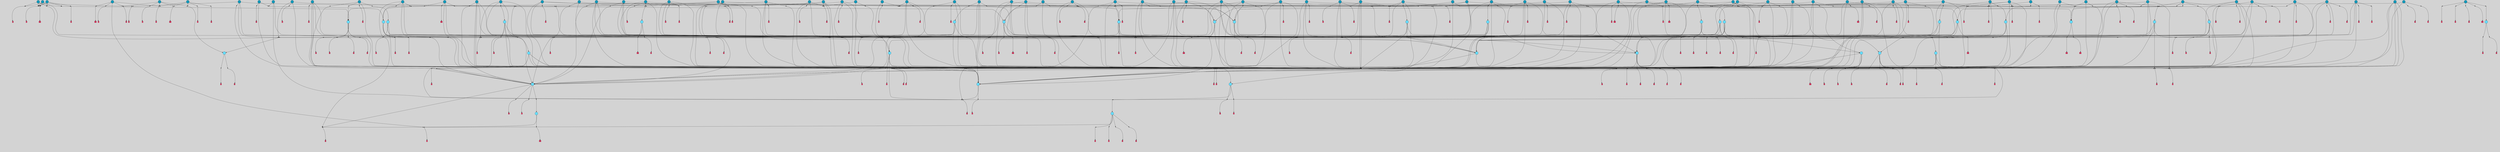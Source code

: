 // File exported with GEGELATI v1.3.1
// On the 2024-04-08 17:49:47
// With the File::TPGGraphDotExporter
digraph{
	graph[pad = "0.212, 0.055" bgcolor = lightgray]
	node[shape=circle style = filled label = ""]
		T3 [fillcolor="#66ddff"]
		T7 [fillcolor="#66ddff"]
		T9 [fillcolor="#66ddff"]
		T11 [fillcolor="#66ddff"]
		T24 [fillcolor="#66ddff"]
		T27 [fillcolor="#66ddff"]
		T90 [fillcolor="#66ddff"]
		T111 [fillcolor="#66ddff"]
		T129 [fillcolor="#66ddff"]
		T150 [fillcolor="#66ddff"]
		T159 [fillcolor="#66ddff"]
		T193 [fillcolor="#66ddff"]
		T211 [fillcolor="#66ddff"]
		T212 [fillcolor="#66ddff"]
		T215 [fillcolor="#66ddff"]
		T255 [fillcolor="#1199bb"]
		T321 [fillcolor="#66ddff"]
		T322 [fillcolor="#1199bb"]
		T399 [fillcolor="#66ddff"]
		T414 [fillcolor="#1199bb"]
		T422 [fillcolor="#66ddff"]
		T426 [fillcolor="#66ddff"]
		T116 [fillcolor="#1199bb"]
		T448 [fillcolor="#66ddff"]
		T457 [fillcolor="#1199bb"]
		T471 [fillcolor="#1199bb"]
		T472 [fillcolor="#66ddff"]
		T479 [fillcolor="#66ddff"]
		T493 [fillcolor="#1199bb"]
		T506 [fillcolor="#66ddff"]
		T522 [fillcolor="#66ddff"]
		T539 [fillcolor="#1199bb"]
		T547 [fillcolor="#1199bb"]
		T557 [fillcolor="#66ddff"]
		T568 [fillcolor="#66ddff"]
		T570 [fillcolor="#1199bb"]
		T575 [fillcolor="#1199bb"]
		T578 [fillcolor="#1199bb"]
		T580 [fillcolor="#1199bb"]
		T583 [fillcolor="#66ddff"]
		T585 [fillcolor="#66ddff"]
		T590 [fillcolor="#66ddff"]
		T593 [fillcolor="#66ddff"]
		T595 [fillcolor="#1199bb"]
		T604 [fillcolor="#1199bb"]
		T606 [fillcolor="#1199bb"]
		T609 [fillcolor="#1199bb"]
		T610 [fillcolor="#1199bb"]
		T611 [fillcolor="#1199bb"]
		T612 [fillcolor="#1199bb"]
		T614 [fillcolor="#1199bb"]
		T615 [fillcolor="#1199bb"]
		T620 [fillcolor="#1199bb"]
		T628 [fillcolor="#1199bb"]
		T634 [fillcolor="#1199bb"]
		T638 [fillcolor="#66ddff"]
		T640 [fillcolor="#1199bb"]
		T641 [fillcolor="#1199bb"]
		T643 [fillcolor="#1199bb"]
		T206 [fillcolor="#1199bb"]
		T651 [fillcolor="#1199bb"]
		T594 [fillcolor="#1199bb"]
		T655 [fillcolor="#1199bb"]
		T658 [fillcolor="#66ddff"]
		T660 [fillcolor="#66ddff"]
		T663 [fillcolor="#1199bb"]
		T664 [fillcolor="#66ddff"]
		T667 [fillcolor="#1199bb"]
		T668 [fillcolor="#1199bb"]
		T669 [fillcolor="#1199bb"]
		T672 [fillcolor="#1199bb"]
		T673 [fillcolor="#1199bb"]
		T676 [fillcolor="#1199bb"]
		T677 [fillcolor="#1199bb"]
		T679 [fillcolor="#1199bb"]
		T682 [fillcolor="#1199bb"]
		T683 [fillcolor="#1199bb"]
		T685 [fillcolor="#1199bb"]
		T687 [fillcolor="#66ddff"]
		T688 [fillcolor="#1199bb"]
		T690 [fillcolor="#1199bb"]
		T691 [fillcolor="#1199bb"]
		T692 [fillcolor="#1199bb"]
		T693 [fillcolor="#1199bb"]
		T694 [fillcolor="#1199bb"]
		T695 [fillcolor="#1199bb"]
		T696 [fillcolor="#1199bb"]
		T613 [fillcolor="#1199bb"]
		T697 [fillcolor="#1199bb"]
		T699 [fillcolor="#1199bb"]
		T700 [fillcolor="#1199bb"]
		T702 [fillcolor="#1199bb"]
		T703 [fillcolor="#1199bb"]
		T704 [fillcolor="#1199bb"]
		T705 [fillcolor="#1199bb"]
		T706 [fillcolor="#1199bb"]
		T707 [fillcolor="#1199bb"]
		T708 [fillcolor="#1199bb"]
		T709 [fillcolor="#1199bb"]
		T710 [fillcolor="#1199bb"]
		T711 [fillcolor="#1199bb"]
		T712 [fillcolor="#1199bb"]
		T713 [fillcolor="#1199bb"]
		T716 [fillcolor="#1199bb"]
		T718 [fillcolor="#1199bb"]
		T719 [fillcolor="#1199bb"]
		T720 [fillcolor="#1199bb"]
		T721 [fillcolor="#1199bb"]
		T722 [fillcolor="#1199bb"]
		T723 [fillcolor="#1199bb"]
		T724 [fillcolor="#1199bb"]
		T725 [fillcolor="#1199bb"]
		T726 [fillcolor="#1199bb"]
		T727 [fillcolor="#1199bb"]
		T728 [fillcolor="#1199bb"]
		T729 [fillcolor="#1199bb"]
		T730 [fillcolor="#1199bb"]
		T731 [fillcolor="#1199bb"]
		T732 [fillcolor="#1199bb"]
		P9232 [fillcolor="#cccccc" shape=point] //6|
		I9232 [shape=box style=invis label="6|1&2|6#1|7&#92;n10|7&2|0#1|5&#92;n9|4&0|1#2|2&#92;n8|6&0|0#1|0&#92;n"]
		P9232 -> I9232[style=invis]
		A6928 [fillcolor="#ff3366" shape=box margin=0.03 width=0 height=0 label="3"]
		T3 -> P9232 -> A6928
		P9233 [fillcolor="#cccccc" shape=point] //3|
		I9233 [shape=box style=invis label="7|6&2|4#0|2&#92;n10|3&2|7#1|4&#92;n11|6&0|4#0|1&#92;n7|1&0|0#2|6&#92;n7|6&0|3#2|6&#92;n4|0&2|6#0|1&#92;n4|4&2|5#0|2&#92;n4|6&0|4#2|7&#92;n10|0&2|3#1|5&#92;n2|6&0|5#0|2&#92;n1|0&2|3#0|7&#92;n1|6&2|0#0|5&#92;n6|2&0|1#0|7&#92;n9|2&0|3#2|7&#92;n5|3&0|6#0|6&#92;n1|7&2|5#2|3&#92;n8|1&2|7#0|6&#92;n1|0&2|5#2|1&#92;n7|1&2|2#2|5&#92;n7|4&2|6#0|3&#92;n"]
		P9233 -> I9233[style=invis]
		A6929 [fillcolor="#ff3366" shape=box margin=0.03 width=0 height=0 label="4"]
		T3 -> P9233 -> A6929
		P9234 [fillcolor="#cccccc" shape=point] //-3|
		I9234 [shape=box style=invis label="1|6&2|7#0|7&#92;n10|2&0|7#1|3&#92;n9|6&2|7#2|2&#92;n5|3&0|7#0|7&#92;n1|6&2|3#0|0&#92;n2|3&2|3#2|2&#92;n5|1&2|6#0|6&#92;n"]
		P9234 -> I9234[style=invis]
		A6930 [fillcolor="#ff3366" shape=box margin=0.03 width=0 height=0 label="7"]
		T7 -> P9234 -> A6930
		P9235 [fillcolor="#cccccc" shape=point] //5|
		I9235 [shape=box style=invis label="0|5&2|3#0|1&#92;n0|6&2|1#2|4&#92;n6|2&2|6#0|7&#92;n7|4&0|3#0|1&#92;n5|4&0|7#1|6&#92;n9|1&0|5#2|2&#92;n6|3&2|3#1|7&#92;n11|7&2|4#1|6&#92;n2|5&0|1#0|0&#92;n4|7&0|0#0|2&#92;n6|2&0|6#0|0&#92;n2|1&2|6#2|4&#92;n10|0&2|0#1|0&#92;n6|6&2|4#0|6&#92;n"]
		P9235 -> I9235[style=invis]
		A6931 [fillcolor="#ff3366" shape=box margin=0.03 width=0 height=0 label="8"]
		T7 -> P9235 -> A6931
		P9236 [fillcolor="#cccccc" shape=point] //-6|
		I9236 [shape=box style=invis label="11|1&0|7#2|0&#92;n10|4&0|1#1|0&#92;n4|3&2|4#2|1&#92;n0|5&2|0#0|0&#92;n6|1&0|0#0|3&#92;n8|2&2|0#0|4&#92;n11|4&2|0#1|6&#92;n7|0&2|6#2|3&#92;n5|3&2|6#2|0&#92;n2|0&2|0#0|4&#92;n"]
		P9236 -> I9236[style=invis]
		A6932 [fillcolor="#ff3366" shape=box margin=0.03 width=0 height=0 label="9"]
		T9 -> P9236 -> A6932
		P9237 [fillcolor="#cccccc" shape=point] //2|
		I9237 [shape=box style=invis label="6|3&2|7#1|4&#92;n8|6&0|0#2|5&#92;n2|1&0|2#0|3&#92;n8|7&0|6#0|4&#92;n2|1&2|0#0|1&#92;n0|0&2|2#2|3&#92;n6|6&0|7#2|1&#92;n6|1&0|7#2|6&#92;n5|4&2|7#0|4&#92;n0|3&0|4#2|0&#92;n11|0&2|0#2|5&#92;n4|5&2|5#2|4&#92;n5|7&0|6#0|4&#92;n9|7&2|5#0|3&#92;n5|4&2|1#0|3&#92;n5|3&0|1#1|7&#92;n0|4&0|3#2|5&#92;n"]
		P9237 -> I9237[style=invis]
		A6933 [fillcolor="#ff3366" shape=box margin=0.03 width=0 height=0 label="10"]
		T9 -> P9237 -> A6933
		P9238 [fillcolor="#cccccc" shape=point] //6|
		I9238 [shape=box style=invis label="3|0&2|7#2|2&#92;n3|2&0|4#2|5&#92;n5|1&0|2#1|0&#92;n8|7&0|1#2|0&#92;n8|5&0|3#0|6&#92;n0|2&0|2#2|3&#92;n1|5&2|5#0|5&#92;n5|6&0|6#0|7&#92;n6|7&0|0#2|6&#92;n1|2&2|3#0|0&#92;n7|7&2|3#0|4&#92;n0|7&2|7#0|6&#92;n1|0&2|2#2|7&#92;n4|4&0|1#0|0&#92;n"]
		P9238 -> I9238[style=invis]
		A6934 [fillcolor="#ff3366" shape=box margin=0.03 width=0 height=0 label="11"]
		T11 -> P9238 -> A6934
		P9239 [fillcolor="#cccccc" shape=point] //-4|
		I9239 [shape=box style=invis label="4|1&0|4#2|6&#92;n1|2&2|2#2|0&#92;n1|2&2|0#0|6&#92;n8|4&2|3#2|5&#92;n5|5&2|1#1|0&#92;n"]
		P9239 -> I9239[style=invis]
		A6935 [fillcolor="#ff3366" shape=box margin=0.03 width=0 height=0 label="12"]
		T11 -> P9239 -> A6935
		P9240 [fillcolor="#cccccc" shape=point] //1|
		I9240 [shape=box style=invis label="5|1&0|6#2|7&#92;n2|4&0|4#2|2&#92;n0|6&0|5#0|4&#92;n10|6&2|5#1|6&#92;n9|3&0|1#1|7&#92;n10|3&2|2#1|0&#92;n5|0&0|0#2|1&#92;n11|3&2|3#1|5&#92;n10|3&0|1#1|0&#92;n2|4&0|1#0|1&#92;n0|2&0|3#2|4&#92;n9|2&2|1#2|5&#92;n11|7&2|6#2|6&#92;n"]
		P9240 -> I9240[style=invis]
		T24 -> P9240 -> T7
		P9241 [fillcolor="#cccccc" shape=point] //5|
		I9241 [shape=box style=invis label="3|0&2|0#0|1&#92;n3|0&0|7#0|1&#92;n5|3&0|2#2|6&#92;n4|4&2|4#2|6&#92;n11|2&0|7#1|6&#92;n2|7&2|2#2|5&#92;n9|3&2|6#2|7&#92;n7|7&0|0#0|4&#92;n6|1&2|4#2|3&#92;n5|4&2|0#1|6&#92;n1|3&0|7#0|4&#92;n"]
		P9241 -> I9241[style=invis]
		A6936 [fillcolor="#ff3366" shape=box margin=0.03 width=0 height=0 label="7"]
		T24 -> P9241 -> A6936
		P9242 [fillcolor="#cccccc" shape=point] //-2|
		I9242 [shape=box style=invis label="4|1&0|4#0|3&#92;n4|2&0|5#2|0&#92;n5|5&2|6#0|5&#92;n1|4&0|1#0|2&#92;n6|3&2|7#1|5&#92;n0|4&2|0#0|3&#92;n8|5&2|5#1|2&#92;n10|7&2|7#1|1&#92;n3|4&0|0#2|1&#92;n3|6&2|5#2|5&#92;n8|3&0|1#0|7&#92;n10|0&2|7#1|3&#92;n4|1&2|4#0|1&#92;n9|3&2|0#0|4&#92;n3|6&2|0#0|4&#92;n1|2&0|6#2|1&#92;n4|0&2|1#2|2&#92;n"]
		P9242 -> I9242[style=invis]
		A6937 [fillcolor="#ff3366" shape=box margin=0.03 width=0 height=0 label="14"]
		T24 -> P9242 -> A6937
		P9243 [fillcolor="#cccccc" shape=point] //2|
		I9243 [shape=box style=invis label="9|1&2|3#0|1&#92;n5|2&2|0#2|4&#92;n3|6&2|5#2|7&#92;n7|0&2|5#0|4&#92;n1|2&0|3#0|5&#92;n7|3&2|7#0|0&#92;n"]
		P9243 -> I9243[style=invis]
		A6938 [fillcolor="#ff3366" shape=box margin=0.03 width=0 height=0 label="2"]
		T27 -> P9243 -> A6938
		P9244 [fillcolor="#cccccc" shape=point] //-6|
		I9244 [shape=box style=invis label="7|5&0|4#0|4&#92;n11|0&2|5#2|1&#92;n"]
		P9244 -> I9244[style=invis]
		A6939 [fillcolor="#ff3366" shape=box margin=0.03 width=0 height=0 label="3"]
		T27 -> P9244 -> A6939
		T27 -> P9233
		P9245 [fillcolor="#cccccc" shape=point] //0|
		I9245 [shape=box style=invis label="2|5&0|1#0|6&#92;n6|1&2|2#2|7&#92;n8|0&0|3#1|4&#92;n4|3&2|5#2|4&#92;n8|1&2|4#0|0&#92;n6|6&0|1#2|6&#92;n11|7&2|4#2|5&#92;n6|2&2|4#0|2&#92;n8|5&2|4#2|4&#92;n2|1&2|1#2|2&#92;n2|7&2|5#2|6&#92;n9|7&0|5#0|4&#92;n1|2&0|5#2|6&#92;n4|2&2|3#2|7&#92;n3|3&2|1#0|2&#92;n"]
		P9245 -> I9245[style=invis]
		A6940 [fillcolor="#ff3366" shape=box margin=0.03 width=0 height=0 label="5"]
		T27 -> P9245 -> A6940
		P9246 [fillcolor="#cccccc" shape=point] //0|
		I9246 [shape=box style=invis label="4|0&0|3#2|7&#92;n10|2&0|3#1|7&#92;n3|5&0|2#0|3&#92;n4|5&0|0#2|1&#92;n10|7&2|0#1|2&#92;n5|3&2|3#1|6&#92;n9|5&2|0#0|4&#92;n5|4&2|7#0|2&#92;n10|3&2|7#1|4&#92;n7|2&0|1#2|6&#92;n8|6&0|5#0|5&#92;n8|7&2|3#0|5&#92;n2|6&2|4#0|0&#92;n"]
		P9246 -> I9246[style=invis]
		A6941 [fillcolor="#ff3366" shape=box margin=0.03 width=0 height=0 label="5"]
		T27 -> P9246 -> A6941
		P9247 [fillcolor="#cccccc" shape=point] //-2|
		I9247 [shape=box style=invis label="8|4&2|1#2|5&#92;n4|1&0|7#2|1&#92;n5|7&2|3#2|2&#92;n10|4&2|5#1|7&#92;n10|0&2|6#1|3&#92;n4|5&2|7#0|6&#92;n9|5&2|4#0|4&#92;n2|4&0|5#0|7&#92;n11|1&2|4#2|6&#92;n5|6&0|7#1|2&#92;n2|7&2|7#2|6&#92;n5|2&0|5#1|5&#92;n3|0&0|6#0|2&#92;n4|0&0|4#2|4&#92;n4|4&2|6#0|7&#92;n10|6&2|0#1|4&#92;n9|7&0|3#1|4&#92;n1|4&2|6#0|3&#92;n11|5&2|6#0|3&#92;n0|3&0|5#0|1&#92;n"]
		P9247 -> I9247[style=invis]
		A6942 [fillcolor="#ff3366" shape=box margin=0.03 width=0 height=0 label="13"]
		T90 -> P9247 -> A6942
		P9248 [fillcolor="#cccccc" shape=point] //4|
		I9248 [shape=box style=invis label="7|1&2|6#1|3&#92;n10|1&0|3#1|6&#92;n8|5&2|3#2|1&#92;n11|5&0|0#2|6&#92;n4|1&0|6#0|0&#92;n11|1&0|2#0|3&#92;n2|0&2|1#0|7&#92;n"]
		P9248 -> I9248[style=invis]
		A6943 [fillcolor="#ff3366" shape=box margin=0.03 width=0 height=0 label="2"]
		T90 -> P9248 -> A6943
		P9249 [fillcolor="#cccccc" shape=point] //7|
		I9249 [shape=box style=invis label="10|3&0|1#1|4&#92;n4|6&0|0#0|2&#92;n4|5&0|6#0|0&#92;n4|3&0|6#2|1&#92;n7|0&0|3#1|2&#92;n4|7&0|6#0|5&#92;n7|6&0|7#0|6&#92;n6|6&0|0#0|3&#92;n11|1&0|4#2|5&#92;n10|2&0|3#1|2&#92;n"]
		P9249 -> I9249[style=invis]
		A6944 [fillcolor="#ff3366" shape=box margin=0.03 width=0 height=0 label="4"]
		T90 -> P9249 -> A6944
		P9250 [fillcolor="#cccccc" shape=point] //-3|
		I9250 [shape=box style=invis label="8|1&2|3#0|5&#92;n0|6&0|5#0|5&#92;n3|7&2|1#0|6&#92;n3|5&0|1#0|0&#92;n9|5&2|0#0|4&#92;n3|5&0|2#0|3&#92;n10|6&2|4#1|0&#92;n9|4&2|7#2|6&#92;n1|7&2|5#2|2&#92;n"]
		P9250 -> I9250[style=invis]
		A6945 [fillcolor="#ff3366" shape=box margin=0.03 width=0 height=0 label="5"]
		T90 -> P9250 -> A6945
		P9251 [fillcolor="#cccccc" shape=point] //-7|
		I9251 [shape=box style=invis label="3|0&2|0#0|1&#92;n1|1&0|2#0|4&#92;n11|2&0|7#1|6&#92;n9|7&0|0#0|4&#92;n3|0&0|7#0|1&#92;n9|3&2|6#2|7&#92;n5|3&0|2#2|6&#92;n6|1&2|4#2|3&#92;n5|4&2|0#1|6&#92;n1|3&0|7#0|7&#92;n"]
		P9251 -> I9251[style=invis]
		A6946 [fillcolor="#ff3366" shape=box margin=0.03 width=0 height=0 label="7"]
		T90 -> P9251 -> A6946
		P9252 [fillcolor="#cccccc" shape=point] //-5|
		I9252 [shape=box style=invis label="0|0&2|3#0|2&#92;n10|5&0|6#1|3&#92;n7|3&0|6#2|3&#92;n3|4&0|6#0|6&#92;n10|5&0|2#1|1&#92;n5|0&0|1#0|3&#92;n6|6&2|5#1|5&#92;n7|4&0|2#1|7&#92;n5|7&0|1#2|5&#92;n1|5&0|0#0|3&#92;n7|5&2|1#2|6&#92;n9|0&0|2#0|0&#92;n4|0&2|4#0|0&#92;n4|6&0|0#2|3&#92;n3|1&0|6#2|5&#92;n7|7&2|1#2|3&#92;n9|4&2|2#0|6&#92;n"]
		P9252 -> I9252[style=invis]
		T111 -> P9252 -> T9
		P9253 [fillcolor="#cccccc" shape=point] //7|
		I9253 [shape=box style=invis label="7|4&2|1#2|0&#92;n4|1&2|4#2|3&#92;n5|0&2|0#2|2&#92;n6|1&2|4#2|6&#92;n"]
		P9253 -> I9253[style=invis]
		A6947 [fillcolor="#ff3366" shape=box margin=0.03 width=0 height=0 label="9"]
		T111 -> P9253 -> A6947
		P9254 [fillcolor="#cccccc" shape=point] //2|
		I9254 [shape=box style=invis label="3|0&2|0#0|1&#92;n11|2&0|7#1|6&#92;n8|7&2|4#0|5&#92;n5|3&0|2#2|6&#92;n4|4&2|4#2|6&#92;n3|0&0|7#0|1&#92;n2|7&2|2#2|5&#92;n9|3&2|6#2|7&#92;n7|7&0|0#0|4&#92;n6|1&2|4#1|3&#92;n5|4&2|0#1|6&#92;n1|3&0|7#0|4&#92;n"]
		P9254 -> I9254[style=invis]
		A6948 [fillcolor="#ff3366" shape=box margin=0.03 width=0 height=0 label="7"]
		T111 -> P9254 -> A6948
		T111 -> P9236
		P9255 [fillcolor="#cccccc" shape=point] //8|
		I9255 [shape=box style=invis label="9|0&0|1#2|0&#92;n10|1&2|5#1|4&#92;n8|2&2|6#0|4&#92;n2|4&2|5#2|3&#92;n4|2&2|2#0|2&#92;n7|5&0|2#0|0&#92;n8|2&2|1#1|3&#92;n8|7&0|7#2|1&#92;n1|1&0|0#0|7&#92;n5|6&2|5#1|0&#92;n6|6&2|5#0|0&#92;n11|4&0|3#2|6&#92;n4|2&2|4#0|7&#92;n5|6&0|1#2|0&#92;n11|3&0|2#0|7&#92;n"]
		P9255 -> I9255[style=invis]
		A6949 [fillcolor="#ff3366" shape=box margin=0.03 width=0 height=0 label="6"]
		T129 -> P9255 -> A6949
		T129 -> P9241
		P9256 [fillcolor="#cccccc" shape=point] //10|
		I9256 [shape=box style=invis label="4|5&2|7#2|1&#92;n1|7&2|3#0|6&#92;n3|5&2|2#0|3&#92;n10|3&0|7#1|4&#92;n7|1&0|4#2|6&#92;n10|2&0|3#1|7&#92;n9|5&2|0#0|4&#92;n4|0&0|3#2|7&#92;n11|4&2|6#1|2&#92;n5|4&2|7#0|2&#92;n2|6&2|4#0|0&#92;n6|5&0|7#2|1&#92;n5|3&2|3#1|6&#92;n10|7&2|0#1|2&#92;n"]
		P9256 -> I9256[style=invis]
		A6950 [fillcolor="#ff3366" shape=box margin=0.03 width=0 height=0 label="5"]
		T129 -> P9256 -> A6950
		P9257 [fillcolor="#cccccc" shape=point] //5|
		I9257 [shape=box style=invis label="9|4&2|3#1|3&#92;n0|4&2|4#0|5&#92;n6|1&2|6#2|5&#92;n4|0&0|5#2|0&#92;n"]
		P9257 -> I9257[style=invis]
		A6951 [fillcolor="#ff3366" shape=box margin=0.03 width=0 height=0 label="7"]
		T129 -> P9257 -> A6951
		P9258 [fillcolor="#cccccc" shape=point] //6|
		I9258 [shape=box style=invis label="9|4&2|7#0|6&#92;n8|4&0|1#1|0&#92;n1|3&0|0#2|1&#92;n2|4&0|6#2|2&#92;n5|1&2|5#0|7&#92;n3|0&0|3#2|6&#92;n2|2&2|6#0|2&#92;n8|4&0|4#2|2&#92;n5|1&2|4#0|3&#92;n9|4&0|6#0|6&#92;n5|0&2|2#1|5&#92;n11|7&0|0#1|1&#92;n0|4&0|3#0|3&#92;n7|7&2|4#2|5&#92;n1|5&0|1#2|1&#92;n"]
		P9258 -> I9258[style=invis]
		A6952 [fillcolor="#ff3366" shape=box margin=0.03 width=0 height=0 label="1"]
		T129 -> P9258 -> A6952
		P9259 [fillcolor="#cccccc" shape=point] //-3|
		I9259 [shape=box style=invis label="2|6&0|0#0|7&#92;n9|6&2|0#0|6&#92;n3|0&0|5#0|1&#92;n5|5&0|4#0|3&#92;n6|1&2|4#2|3&#92;n2|7&2|2#2|5&#92;n5|3&0|2#2|6&#92;n7|7&0|0#0|4&#92;n5|4&2|0#1|6&#92;n9|3&2|6#2|7&#92;n1|3&0|7#0|4&#92;n"]
		P9259 -> I9259[style=invis]
		A6953 [fillcolor="#ff3366" shape=box margin=0.03 width=0 height=0 label="7"]
		T150 -> P9259 -> A6953
		P9260 [fillcolor="#cccccc" shape=point] //4|
		I9260 [shape=box style=invis label="6|0&0|7#1|0&#92;n8|6&2|6#2|7&#92;n"]
		P9260 -> I9260[style=invis]
		A6954 [fillcolor="#ff3366" shape=box margin=0.03 width=0 height=0 label="3"]
		T150 -> P9260 -> A6954
		P9261 [fillcolor="#cccccc" shape=point] //0|
		I9261 [shape=box style=invis label="2|5&0|1#0|6&#92;n6|1&2|2#2|7&#92;n8|0&0|3#1|4&#92;n11|7&2|4#2|5&#92;n8|1&2|4#0|0&#92;n6|6&0|1#2|6&#92;n7|0&2|4#1|0&#92;n4|1&2|5#2|4&#92;n6|2&2|4#0|2&#92;n8|5&2|4#2|4&#92;n2|1&2|1#2|2&#92;n2|7&2|5#2|6&#92;n9|7&0|5#0|4&#92;n1|2&0|5#2|6&#92;n4|2&2|3#2|7&#92;n3|3&2|1#0|2&#92;n"]
		P9261 -> I9261[style=invis]
		A6955 [fillcolor="#ff3366" shape=box margin=0.03 width=0 height=0 label="5"]
		T150 -> P9261 -> A6955
		P9262 [fillcolor="#cccccc" shape=point] //-8|
		I9262 [shape=box style=invis label="7|5&0|4#2|4&#92;n"]
		P9262 -> I9262[style=invis]
		A6956 [fillcolor="#ff3366" shape=box margin=0.03 width=0 height=0 label="3"]
		T150 -> P9262 -> A6956
		P9263 [fillcolor="#cccccc" shape=point] //7|
		I9263 [shape=box style=invis label="1|6&2|7#0|7&#92;n9|6&2|7#2|2&#92;n10|2&0|7#1|0&#92;n1|6&2|3#0|0&#92;n5|0&2|2#1|1&#92;n2|3&2|3#2|2&#92;n5|1&2|6#0|6&#92;n"]
		P9263 -> I9263[style=invis]
		T150 -> P9263 -> T90
		P9264 [fillcolor="#cccccc" shape=point] //7|
		I9264 [shape=box style=invis label="7|0&2|1#2|0&#92;n9|7&2|1#1|7&#92;n8|2&0|1#1|0&#92;n6|6&0|2#1|1&#92;n2|2&0|5#0|0&#92;n5|7&0|0#2|1&#92;n5|1&2|5#1|5&#92;n4|7&2|4#2|3&#92;n10|5&2|2#1|5&#92;n1|3&2|2#2|0&#92;n10|2&2|6#1|5&#92;n"]
		P9264 -> I9264[style=invis]
		A6957 [fillcolor="#ff3366" shape=box margin=0.03 width=0 height=0 label="1"]
		T159 -> P9264 -> A6957
		P9265 [fillcolor="#cccccc" shape=point] //7|
		I9265 [shape=box style=invis label="7|4&2|7#0|4&#92;n4|6&0|1#2|5&#92;n2|1&2|3#0|0&#92;n4|3&2|0#0|1&#92;n0|0&2|7#2|7&#92;n7|7&0|5#2|3&#92;n5|0&2|1#2|2&#92;n10|0&0|4#1|2&#92;n4|4&0|7#0|0&#92;n6|7&0|2#0|1&#92;n1|4&2|5#0|4&#92;n"]
		P9265 -> I9265[style=invis]
		A6958 [fillcolor="#ff3366" shape=box margin=0.03 width=0 height=0 label="0"]
		T159 -> P9265 -> A6958
		P9266 [fillcolor="#cccccc" shape=point] //5|
		I9266 [shape=box style=invis label="0|5&2|3#0|1&#92;n0|6&2|1#2|4&#92;n6|2&2|6#0|7&#92;n9|0&2|7#1|1&#92;n7|4&0|3#0|1&#92;n11|7&2|4#1|6&#92;n9|1&0|5#2|2&#92;n5|4&0|7#1|6&#92;n2|5&0|1#0|0&#92;n4|7&0|0#0|2&#92;n6|2&0|6#0|0&#92;n2|1&2|6#2|4&#92;n10|0&0|0#1|0&#92;n6|6&2|4#0|6&#92;n"]
		P9266 -> I9266[style=invis]
		T159 -> P9266 -> T129
		P9267 [fillcolor="#cccccc" shape=point] //-2|
		I9267 [shape=box style=invis label="1|0&0|3#0|3&#92;n2|7&0|4#0|4&#92;n11|6&2|1#1|4&#92;n6|1&2|5#0|0&#92;n2|0&2|0#0|6&#92;n1|3&2|1#0|4&#92;n"]
		P9267 -> I9267[style=invis]
		A6959 [fillcolor="#ff3366" shape=box margin=0.03 width=0 height=0 label="2"]
		T193 -> P9267 -> A6959
		P9268 [fillcolor="#cccccc" shape=point] //3|
		I9268 [shape=box style=invis label="5|4&2|7#0|4&#92;n0|4&0|3#2|5&#92;n8|6&0|0#2|5&#92;n2|1&0|2#0|3&#92;n9|7&0|6#0|4&#92;n0|0&2|2#2|3&#92;n6|6&0|7#2|1&#92;n6|1&0|7#2|6&#92;n0|3&0|4#2|0&#92;n11|0&2|0#2|5&#92;n4|5&2|5#2|4&#92;n5|3&0|1#1|7&#92;n9|7&2|2#0|3&#92;n5|4&2|1#0|3&#92;n5|0&0|6#0|4&#92;n0|0&0|1#2|0&#92;n"]
		P9268 -> I9268[style=invis]
		A6960 [fillcolor="#ff3366" shape=box margin=0.03 width=0 height=0 label="10"]
		T193 -> P9268 -> A6960
		P9269 [fillcolor="#cccccc" shape=point] //-1|
		I9269 [shape=box style=invis label="1|7&2|1#0|6&#92;n8|1&2|3#0|5&#92;n10|6&2|7#1|0&#92;n1|7&2|5#0|2&#92;n0|3&0|3#2|2&#92;n3|5&0|1#0|0&#92;n3|5&0|2#0|3&#92;n1|5&2|0#0|4&#92;n5|7&2|2#2|5&#92;n4|0&2|3#0|3&#92;n"]
		P9269 -> I9269[style=invis]
		T193 -> P9269 -> T3
		P9270 [fillcolor="#cccccc" shape=point] //10|
		I9270 [shape=box style=invis label="6|1&2|4#2|3&#92;n3|0&0|7#0|1&#92;n5|3&0|2#2|6&#92;n4|4&0|4#2|6&#92;n5|4&2|0#1|6&#92;n10|5&0|6#1|5&#92;n2|5&2|1#2|2&#92;n1|3&0|7#0|4&#92;n3|0&2|0#0|1&#92;n11|2&0|5#1|6&#92;n9|3&2|6#2|7&#92;n7|7&0|0#0|4&#92;n"]
		P9270 -> I9270[style=invis]
		A6961 [fillcolor="#ff3366" shape=box margin=0.03 width=0 height=0 label="7"]
		T193 -> P9270 -> A6961
		P9271 [fillcolor="#cccccc" shape=point] //5|
		I9271 [shape=box style=invis label="3|0&2|0#0|1&#92;n3|0&0|7#0|1&#92;n5|3&0|2#2|6&#92;n4|4&2|4#2|6&#92;n11|2&0|7#1|6&#92;n2|7&2|2#2|5&#92;n9|3&2|6#2|7&#92;n7|7&0|0#0|4&#92;n6|1&2|4#2|3&#92;n5|4&2|0#1|6&#92;n1|3&0|7#0|4&#92;n"]
		P9271 -> I9271[style=invis]
		A6962 [fillcolor="#ff3366" shape=box margin=0.03 width=0 height=0 label="7"]
		T211 -> P9271 -> A6962
		P9272 [fillcolor="#cccccc" shape=point] //10|
		I9272 [shape=box style=invis label="4|5&2|7#2|1&#92;n1|7&2|3#0|6&#92;n3|5&2|2#0|3&#92;n10|3&0|7#1|4&#92;n7|1&0|4#2|6&#92;n10|2&0|3#1|7&#92;n9|5&2|0#0|4&#92;n4|0&0|3#2|7&#92;n11|4&2|6#1|2&#92;n5|4&2|7#0|2&#92;n2|6&2|4#0|0&#92;n6|5&0|7#2|1&#92;n5|3&2|3#1|6&#92;n10|7&2|0#1|2&#92;n"]
		P9272 -> I9272[style=invis]
		A6963 [fillcolor="#ff3366" shape=box margin=0.03 width=0 height=0 label="5"]
		T211 -> P9272 -> A6963
		P9273 [fillcolor="#cccccc" shape=point] //8|
		I9273 [shape=box style=invis label="9|0&0|1#2|0&#92;n10|1&2|5#1|4&#92;n8|2&2|6#0|4&#92;n2|4&2|5#2|3&#92;n4|2&2|2#0|2&#92;n7|5&0|2#0|0&#92;n8|2&2|1#1|3&#92;n8|7&0|7#2|1&#92;n1|1&0|0#0|7&#92;n5|6&2|5#1|0&#92;n6|6&2|5#0|0&#92;n11|4&0|3#2|6&#92;n4|2&2|4#0|7&#92;n5|6&0|1#2|0&#92;n11|3&0|2#0|7&#92;n"]
		P9273 -> I9273[style=invis]
		A6964 [fillcolor="#ff3366" shape=box margin=0.03 width=0 height=0 label="6"]
		T211 -> P9273 -> A6964
		P9274 [fillcolor="#cccccc" shape=point] //5|
		I9274 [shape=box style=invis label="0|5&2|3#0|1&#92;n0|6&2|1#2|4&#92;n6|2&2|6#0|7&#92;n9|0&2|7#1|1&#92;n7|4&0|3#0|1&#92;n11|7&2|4#1|6&#92;n9|1&0|5#2|2&#92;n5|4&0|7#1|6&#92;n2|5&0|1#0|0&#92;n4|7&0|0#0|2&#92;n6|2&0|6#0|0&#92;n2|1&2|6#2|4&#92;n10|0&0|0#1|0&#92;n6|6&2|4#0|6&#92;n"]
		P9274 -> I9274[style=invis]
		T212 -> P9274 -> T211
		P9275 [fillcolor="#cccccc" shape=point] //6|
		I9275 [shape=box style=invis label="9|4&2|7#0|6&#92;n8|4&0|1#1|0&#92;n1|3&0|0#2|1&#92;n2|4&0|6#2|2&#92;n5|1&2|5#0|7&#92;n3|0&0|3#2|6&#92;n2|2&2|6#0|2&#92;n8|4&0|4#2|2&#92;n5|1&2|4#0|3&#92;n9|4&0|6#0|6&#92;n5|0&2|2#1|5&#92;n11|7&0|0#1|1&#92;n0|4&0|3#0|3&#92;n7|7&2|4#2|5&#92;n1|5&0|1#2|1&#92;n"]
		P9275 -> I9275[style=invis]
		A6965 [fillcolor="#ff3366" shape=box margin=0.03 width=0 height=0 label="1"]
		T211 -> P9275 -> A6965
		P9276 [fillcolor="#cccccc" shape=point] //7|
		I9276 [shape=box style=invis label="7|4&2|7#0|4&#92;n4|6&0|1#2|5&#92;n2|1&2|3#0|0&#92;n4|3&2|0#0|1&#92;n0|0&2|7#2|7&#92;n7|7&0|5#2|3&#92;n5|0&2|1#2|2&#92;n10|0&0|4#1|2&#92;n4|4&0|7#0|0&#92;n6|7&0|2#0|1&#92;n1|4&2|5#0|4&#92;n"]
		P9276 -> I9276[style=invis]
		A6966 [fillcolor="#ff3366" shape=box margin=0.03 width=0 height=0 label="0"]
		T212 -> P9276 -> A6966
		P9277 [fillcolor="#cccccc" shape=point] //5|
		I9277 [shape=box style=invis label="9|4&2|3#1|3&#92;n0|4&2|4#0|5&#92;n6|1&2|6#2|5&#92;n4|0&0|5#2|0&#92;n"]
		P9277 -> I9277[style=invis]
		A6967 [fillcolor="#ff3366" shape=box margin=0.03 width=0 height=0 label="7"]
		T211 -> P9277 -> A6967
		P9278 [fillcolor="#cccccc" shape=point] //7|
		I9278 [shape=box style=invis label="7|0&2|1#2|0&#92;n9|7&2|1#1|7&#92;n8|2&0|1#1|0&#92;n6|6&0|2#1|1&#92;n2|2&0|5#0|0&#92;n5|7&0|0#2|1&#92;n5|1&2|5#1|5&#92;n4|7&2|4#2|3&#92;n10|5&2|2#1|5&#92;n1|3&2|2#2|0&#92;n10|2&2|6#1|5&#92;n"]
		P9278 -> I9278[style=invis]
		A6968 [fillcolor="#ff3366" shape=box margin=0.03 width=0 height=0 label="1"]
		T212 -> P9278 -> A6968
		P9279 [fillcolor="#cccccc" shape=point] //-1|
		I9279 [shape=box style=invis label="11|7&2|0#1|7&#92;n1|5&2|4#2|4&#92;n4|3&0|1#0|5&#92;n1|6&0|0#0|4&#92;n8|6&2|4#0|0&#92;n4|0&0|0#0|5&#92;n10|4&2|0#1|0&#92;n9|6&2|5#1|3&#92;n0|7&2|1#0|5&#92;n0|6&2|3#2|0&#92;n4|4&0|5#0|1&#92;n"]
		P9279 -> I9279[style=invis]
		A6969 [fillcolor="#ff3366" shape=box margin=0.03 width=0 height=0 label="12"]
		T215 -> P9279 -> A6969
		P9280 [fillcolor="#cccccc" shape=point] //1|
		I9280 [shape=box style=invis label="9|3&0|0#1|1&#92;n4|6&0|5#0|7&#92;n3|6&0|0#2|0&#92;n6|2&2|5#1|4&#92;n8|7&0|7#0|0&#92;n5|0&2|6#0|6&#92;n"]
		P9280 -> I9280[style=invis]
		A6970 [fillcolor="#ff3366" shape=box margin=0.03 width=0 height=0 label="5"]
		T215 -> P9280 -> A6970
		P9281 [fillcolor="#cccccc" shape=point] //5|
		I9281 [shape=box style=invis label="4|4&0|6#2|1&#92;n7|6&0|1#1|4&#92;n6|2&0|7#1|3&#92;n9|1&2|6#0|7&#92;n1|6&2|3#0|0&#92;n2|3&2|3#2|2&#92;n1|0&2|7#2|7&#92;n10|3&0|7#1|7&#92;n"]
		P9281 -> I9281[style=invis]
		A6971 [fillcolor="#ff3366" shape=box margin=0.03 width=0 height=0 label="7"]
		T215 -> P9281 -> A6971
		T255 -> P9269
		P9282 [fillcolor="#cccccc" shape=point] //-9|
		I9282 [shape=box style=invis label="7|1&0|0#2|6&#92;n1|6&0|4#2|7&#92;n7|6&2|4#0|2&#92;n10|7&2|1#1|3&#92;n7|6&0|3#2|6&#92;n4|0&2|2#2|1&#92;n1|0&0|5#2|3&#92;n6|1&2|6#1|1&#92;n7|4&2|6#1|0&#92;n9|5&0|1#0|2&#92;n9|2&0|3#0|7&#92;n6|0&2|7#0|6&#92;n10|5&2|3#1|5&#92;n10|0&2|7#1|4&#92;n1|0&2|3#0|7&#92;n5|2&0|6#0|6&#92;n2|6&0|1#0|2&#92;n7|4&2|5#0|3&#92;n3|6&2|4#0|5&#92;n1|6&2|0#0|5&#92;n"]
		P9282 -> I9282[style=invis]
		A6972 [fillcolor="#ff3366" shape=box margin=0.03 width=0 height=0 label="4"]
		T255 -> P9282 -> A6972
		P9283 [fillcolor="#cccccc" shape=point] //7|
		I9283 [shape=box style=invis label="9|6&2|6#1|3&#92;n9|7&2|0#1|7&#92;n3|0&2|0#0|0&#92;n1|6&0|0#0|4&#92;n7|4&0|3#0|1&#92;n"]
		P9283 -> I9283[style=invis]
		A6973 [fillcolor="#ff3366" shape=box margin=0.03 width=0 height=0 label="12"]
		T255 -> P9283 -> A6973
		P9284 [fillcolor="#cccccc" shape=point] //-9|
		I9284 [shape=box style=invis label="11|5&0|0#2|6&#92;n8|5&2|3#2|1&#92;n7|1&0|6#1|3&#92;n11|4&0|2#0|1&#92;n9|0&2|7#1|6&#92;n10|1&0|3#1|6&#92;n0|3&0|4#2|5&#92;n5|7&2|3#1|6&#92;n2|0&2|1#0|7&#92;n"]
		P9284 -> I9284[style=invis]
		A6974 [fillcolor="#ff3366" shape=box margin=0.03 width=0 height=0 label="2"]
		T255 -> P9284 -> A6974
		P9285 [fillcolor="#cccccc" shape=point] //-7|
		I9285 [shape=box style=invis label="9|1&2|7#2|1&#92;n7|0&2|0#2|7&#92;n2|3&2|3#2|2&#92;n8|5&2|1#0|3&#92;n5|5&0|7#0|1&#92;n1|6&2|7#0|7&#92;n10|2&0|7#1|3&#92;n6|4&2|2#2|4&#92;n0|6&2|5#0|2&#92;n"]
		P9285 -> I9285[style=invis]
		A6975 [fillcolor="#ff3366" shape=box margin=0.03 width=0 height=0 label="7"]
		T255 -> P9285 -> A6975
		P9286 [fillcolor="#cccccc" shape=point] //-7|
		I9286 [shape=box style=invis label="9|1&2|7#2|1&#92;n7|0&2|0#2|7&#92;n2|3&2|3#2|2&#92;n8|5&2|1#0|3&#92;n5|5&0|7#0|1&#92;n1|6&2|7#0|7&#92;n10|2&0|7#1|3&#92;n6|4&2|2#2|4&#92;n0|6&2|5#0|2&#92;n"]
		P9286 -> I9286[style=invis]
		A6976 [fillcolor="#ff3366" shape=box margin=0.03 width=0 height=0 label="7"]
		T322 -> P9286 -> A6976
		P9287 [fillcolor="#cccccc" shape=point] //-9|
		I9287 [shape=box style=invis label="11|5&0|0#2|6&#92;n8|5&2|3#2|1&#92;n7|1&0|6#1|3&#92;n11|4&0|2#0|1&#92;n9|0&2|7#1|6&#92;n10|1&0|3#1|6&#92;n0|3&0|4#2|5&#92;n5|7&2|3#1|6&#92;n2|0&2|1#0|7&#92;n"]
		P9287 -> I9287[style=invis]
		A6977 [fillcolor="#ff3366" shape=box margin=0.03 width=0 height=0 label="2"]
		T322 -> P9287 -> A6977
		P9288 [fillcolor="#cccccc" shape=point] //-9|
		I9288 [shape=box style=invis label="7|1&0|0#2|6&#92;n1|6&0|4#2|7&#92;n7|6&2|4#0|2&#92;n10|7&2|1#1|3&#92;n7|6&0|3#2|6&#92;n4|0&2|2#2|1&#92;n1|0&0|5#2|3&#92;n6|1&2|6#1|1&#92;n7|4&2|6#1|0&#92;n9|5&0|1#0|2&#92;n9|2&0|3#0|7&#92;n6|0&2|7#0|6&#92;n10|5&2|3#1|5&#92;n10|0&2|7#1|4&#92;n1|0&2|3#0|7&#92;n5|2&0|6#0|6&#92;n2|6&0|1#0|2&#92;n7|4&2|5#0|3&#92;n3|6&2|4#0|5&#92;n1|6&2|0#0|5&#92;n"]
		P9288 -> I9288[style=invis]
		A6978 [fillcolor="#ff3366" shape=box margin=0.03 width=0 height=0 label="4"]
		T322 -> P9288 -> A6978
		P9289 [fillcolor="#cccccc" shape=point] //3|
		I9289 [shape=box style=invis label="7|6&2|4#0|2&#92;n10|3&2|7#1|4&#92;n11|6&0|4#0|1&#92;n7|1&0|0#2|6&#92;n7|6&0|3#2|6&#92;n4|0&2|6#0|1&#92;n4|4&2|5#0|2&#92;n4|6&0|4#2|7&#92;n10|0&2|3#1|5&#92;n2|6&0|5#0|2&#92;n1|0&2|3#0|7&#92;n1|6&2|0#0|5&#92;n6|2&0|1#0|7&#92;n9|2&0|3#2|7&#92;n5|3&0|6#0|6&#92;n1|7&2|5#2|3&#92;n8|1&2|7#0|6&#92;n1|0&2|5#2|1&#92;n7|1&2|2#2|5&#92;n7|4&2|6#0|3&#92;n"]
		P9289 -> I9289[style=invis]
		A6979 [fillcolor="#ff3366" shape=box margin=0.03 width=0 height=0 label="4"]
		T321 -> P9289 -> A6979
		P9290 [fillcolor="#cccccc" shape=point] //6|
		I9290 [shape=box style=invis label="6|1&2|6#1|7&#92;n10|7&2|0#1|5&#92;n9|4&0|1#2|2&#92;n8|6&0|0#1|0&#92;n"]
		P9290 -> I9290[style=invis]
		A6980 [fillcolor="#ff3366" shape=box margin=0.03 width=0 height=0 label="3"]
		T321 -> P9290 -> A6980
		P9291 [fillcolor="#cccccc" shape=point] //7|
		I9291 [shape=box style=invis label="9|6&2|6#1|3&#92;n9|7&2|0#1|7&#92;n3|0&2|0#0|0&#92;n1|6&0|0#0|4&#92;n7|4&0|3#0|1&#92;n"]
		P9291 -> I9291[style=invis]
		A6981 [fillcolor="#ff3366" shape=box margin=0.03 width=0 height=0 label="12"]
		T322 -> P9291 -> A6981
		P9292 [fillcolor="#cccccc" shape=point] //-1|
		I9292 [shape=box style=invis label="1|7&2|1#0|6&#92;n8|1&2|3#0|5&#92;n10|6&2|7#1|0&#92;n1|7&2|5#0|2&#92;n0|3&0|3#2|2&#92;n3|5&0|1#0|0&#92;n3|5&0|2#0|3&#92;n1|5&2|0#0|4&#92;n5|7&2|2#2|5&#92;n4|0&2|3#0|3&#92;n"]
		P9292 -> I9292[style=invis]
		T322 -> P9292 -> T321
		P9293 [fillcolor="#cccccc" shape=point] //8|
		I9293 [shape=box style=invis label="2|7&0|2#2|6&#92;n2|0&2|0#0|5&#92;n2|7&0|4#0|4&#92;n0|0&2|6#0|0&#92;n"]
		P9293 -> I9293[style=invis]
		A6982 [fillcolor="#ff3366" shape=box margin=0.03 width=0 height=0 label="2"]
		T399 -> P9293 -> A6982
		T399 -> P9269
		P9294 [fillcolor="#cccccc" shape=point] //-4|
		I9294 [shape=box style=invis label="0|6&2|7#2|4&#92;n4|4&0|4#2|6&#92;n3|0&0|7#0|1&#92;n5|3&0|2#2|6&#92;n1|3&0|7#0|1&#92;n5|4&2|0#1|6&#92;n10|5&0|6#1|5&#92;n2|5&2|1#2|2&#92;n6|1&2|4#2|3&#92;n3|0&2|2#0|1&#92;n11|2&0|5#1|6&#92;n9|3&2|6#2|7&#92;n7|7&0|0#0|4&#92;n8|1&0|1#1|5&#92;n"]
		P9294 -> I9294[style=invis]
		A6983 [fillcolor="#ff3366" shape=box margin=0.03 width=0 height=0 label="7"]
		T399 -> P9294 -> A6983
		P9295 [fillcolor="#cccccc" shape=point] //6|
		I9295 [shape=box style=invis label="3|1&0|2#0|4&#92;n6|0&2|2#1|6&#92;n8|6&2|6#1|0&#92;n6|5&2|4#2|5&#92;n"]
		P9295 -> I9295[style=invis]
		A6984 [fillcolor="#ff3366" shape=box margin=0.03 width=0 height=0 label="2"]
		T399 -> P9295 -> A6984
		P9296 [fillcolor="#cccccc" shape=point] //6|
		I9296 [shape=box style=invis label="7|0&2|5#1|2&#92;n10|6&2|1#1|3&#92;n7|5&0|2#0|7&#92;n10|7&0|1#1|5&#92;n4|6&2|5#0|5&#92;n4|4&0|7#2|7&#92;n"]
		P9296 -> I9296[style=invis]
		A6985 [fillcolor="#ff3366" shape=box margin=0.03 width=0 height=0 label="7"]
		T399 -> P9296 -> A6985
		P9297 [fillcolor="#cccccc" shape=point] //-1|
		I9297 [shape=box style=invis label="2|0&0|4#2|2&#92;n8|6&2|3#0|5&#92;n6|3&2|6#2|2&#92;n5|1&0|6#1|6&#92;n7|1&0|7#1|6&#92;n6|6&0|2#2|6&#92;n5|1&0|7#1|6&#92;n1|3&2|1#2|7&#92;n1|6&2|3#0|0&#92;n8|0&0|3#0|7&#92;n2|6&0|7#2|7&#92;n1|1&2|4#2|2&#92;n5|3&0|7#1|5&#92;n5|5&0|6#1|4&#92;n"]
		P9297 -> I9297[style=invis]
		A6986 [fillcolor="#ff3366" shape=box margin=0.03 width=0 height=0 label="7"]
		T414 -> P9297 -> A6986
		P9298 [fillcolor="#cccccc" shape=point] //6|
		I9298 [shape=box style=invis label="2|6&0|1#0|6&#92;n6|1&2|2#2|7&#92;n7|2&2|5#2|2&#92;n2|7&2|5#2|6&#92;n4|3&2|5#2|4&#92;n8|5&2|4#2|4&#92;n6|6&0|1#2|6&#92;n11|7&2|4#2|5&#92;n6|2&2|4#0|2&#92;n8|5&2|7#2|5&#92;n8|0&0|3#1|6&#92;n2|0&2|1#2|2&#92;n8|1&2|4#0|0&#92;n9|7&0|5#0|4&#92;n3|6&0|6#0|3&#92;n1|2&0|5#2|6&#92;n4|2&2|3#2|7&#92;n3|3&2|1#0|2&#92;n"]
		P9298 -> I9298[style=invis]
		T414 -> P9298 -> T111
		P9299 [fillcolor="#cccccc" shape=point] //5|
		I9299 [shape=box style=invis label="6|7&0|4#1|5&#92;n11|4&2|0#1|6&#92;n5|3&2|6#2|0&#92;n10|2&2|2#1|4&#92;n2|2&2|2#0|3&#92;n2|0&2|0#0|4&#92;n11|1&0|7#2|0&#92;n11|0&2|0#0|0&#92;n3|2&0|3#2|2&#92;n10|1&2|6#1|1&#92;n7|0&2|6#2|4&#92;n"]
		P9299 -> I9299[style=invis]
		A6987 [fillcolor="#ff3366" shape=box margin=0.03 width=0 height=0 label="9"]
		T414 -> P9299 -> A6987
		T414 -> P9241
		P9300 [fillcolor="#cccccc" shape=point] //8|
		I9300 [shape=box style=invis label="2|1&2|0#0|5&#92;n0|0&2|6#0|0&#92;n2|7&0|4#0|4&#92;n"]
		P9300 -> I9300[style=invis]
		A6988 [fillcolor="#ff3366" shape=box margin=0.03 width=0 height=0 label="2"]
		T414 -> P9300 -> A6988
		T422 -> P9298
		T422 -> P9261
		P9301 [fillcolor="#cccccc" shape=point] //5|
		I9301 [shape=box style=invis label="1|6&2|4#0|0&#92;n3|7&2|5#2|6&#92;n10|2&0|7#1|3&#92;n7|0&0|7#2|2&#92;n2|3&2|3#0|2&#92;n5|3&0|7#0|7&#92;n"]
		P9301 -> I9301[style=invis]
		A6989 [fillcolor="#ff3366" shape=box margin=0.03 width=0 height=0 label="7"]
		T422 -> P9301 -> A6989
		P9302 [fillcolor="#cccccc" shape=point] //9|
		I9302 [shape=box style=invis label="5|3&2|1#0|1&#92;n7|2&2|0#2|4&#92;n7|3&2|7#0|0&#92;n11|5&0|2#0|2&#92;n2|6&2|3#0|0&#92;n4|0&0|4#0|2&#92;n0|0&2|2#0|5&#92;n7|5&0|0#2|7&#92;n"]
		P9302 -> I9302[style=invis]
		A6990 [fillcolor="#ff3366" shape=box margin=0.03 width=0 height=0 label="2"]
		T422 -> P9302 -> A6990
		P9303 [fillcolor="#cccccc" shape=point] //-2|
		I9303 [shape=box style=invis label="8|3&2|1#0|5&#92;n4|1&0|7#2|0&#92;n4|4&2|2#2|3&#92;n8|2&2|7#1|1&#92;n0|4&0|1#2|3&#92;n0|0&2|6#2|7&#92;n6|2&0|2#2|6&#92;n5|4&0|0#2|7&#92;n"]
		P9303 -> I9303[style=invis]
		A6991 [fillcolor="#ff3366" shape=box margin=0.03 width=0 height=0 label="7"]
		T422 -> P9303 -> A6991
		T426 -> P9235
		P9304 [fillcolor="#cccccc" shape=point] //-5|
		I9304 [shape=box style=invis label="10|6&2|5#1|6&#92;n9|3&0|1#1|7&#92;n2|4&0|1#0|1&#92;n11|3&0|7#1|6&#92;n5|1&0|6#2|7&#92;n8|0&0|0#0|1&#92;n0|6&0|7#0|4&#92;n6|7&2|6#2|6&#92;n11|0&2|3#0|5&#92;n"]
		P9304 -> I9304[style=invis]
		T426 -> P9304 -> T7
		P9305 [fillcolor="#cccccc" shape=point] //-7|
		I9305 [shape=box style=invis label="6|4&2|6#1|0&#92;n2|6&0|2#0|0&#92;n9|4&2|6#2|1&#92;n11|5&0|1#0|1&#92;n5|5&0|0#0|1&#92;n4|6&0|7#0|5&#92;n1|0&2|4#2|2&#92;n3|4&0|2#0|5&#92;n0|4&2|6#0|0&#92;n10|1&0|0#1|0&#92;n7|0&2|0#2|2&#92;n1|2&2|5#2|2&#92;n1|4&0|1#0|7&#92;n9|0&0|6#1|2&#92;n10|3&0|4#1|2&#92;n3|3&2|2#0|7&#92;n1|6&2|0#0|0&#92;n3|2&0|1#2|2&#92;n"]
		P9305 -> I9305[style=invis]
		A6992 [fillcolor="#ff3366" shape=box margin=0.03 width=0 height=0 label="1"]
		T426 -> P9305 -> A6992
		T426 -> P9294
		P9306 [fillcolor="#cccccc" shape=point] //9|
		I9306 [shape=box style=invis label="11|0&2|0#1|1&#92;n3|6&0|6#0|0&#92;n1|4&0|0#2|4&#92;n7|5&2|2#1|3&#92;n11|7&2|6#1|7&#92;n5|2&0|6#1|5&#92;n9|5&0|6#0|3&#92;n2|2&2|7#0|5&#92;n9|3&2|2#2|0&#92;n11|0&2|7#0|1&#92;n1|1&2|0#0|1&#92;n6|6&0|6#1|2&#92;n9|7&0|1#0|3&#92;n2|0&2|4#2|5&#92;n2|4&2|2#0|0&#92;n6|1&2|1#1|7&#92;n10|7&2|5#1|6&#92;n11|5&2|7#2|4&#92;n"]
		P9306 -> I9306[style=invis]
		A6993 [fillcolor="#ff3366" shape=box margin=0.03 width=0 height=0 label="1"]
		T426 -> P9306 -> A6993
		P9307 [fillcolor="#cccccc" shape=point] //-1|
		I9307 [shape=box style=invis label="0|0&2|3#0|3&#92;n8|1&2|3#0|5&#92;n10|6&2|7#1|0&#92;n3|5&0|6#2|1&#92;n1|7&2|5#0|2&#92;n0|3&0|3#2|2&#92;n3|5&0|1#0|0&#92;n3|5&0|2#0|3&#92;n1|5&2|0#0|4&#92;n5|7&2|2#2|5&#92;n1|7&2|1#0|6&#92;n"]
		P9307 -> I9307[style=invis]
		T116 -> P9307 -> T3
		T116 -> P9283
		T116 -> P9284
		T116 -> P9285
		P9308 [fillcolor="#cccccc" shape=point] //-4|
		I9308 [shape=box style=invis label="0|4&0|0#2|7&#92;n8|5&2|4#2|4&#92;n4|3&2|5#2|4&#92;n11|7&2|2#2|5&#92;n6|5&2|2#2|7&#92;n3|2&0|7#0|7&#92;n3|3&2|1#0|3&#92;n2|6&0|3#2|5&#92;n0|1&2|6#2|2&#92;n8|2&0|0#1|6&#92;n0|7&0|5#0|4&#92;n9|5&0|3#2|7&#92;n2|7&2|5#2|6&#92;n9|0&2|0#0|1&#92;n1|2&2|4#0|2&#92;n"]
		P9308 -> I9308[style=invis]
		T116 -> P9308 -> T27
		P9309 [fillcolor="#cccccc" shape=point] //-6|
		I9309 [shape=box style=invis label="11|2&2|4#1|0&#92;n8|1&0|3#0|5&#92;n3|1&0|0#0|1&#92;n7|1&0|1#0|5&#92;n3|5&0|7#0|0&#92;n9|4&2|7#2|6&#92;n10|6&0|4#1|0&#92;n11|5&0|0#1|5&#92;n4|4&0|0#2|1&#92;n0|0&2|3#2|4&#92;n"]
		P9309 -> I9309[style=invis]
		A6994 [fillcolor="#ff3366" shape=box margin=0.03 width=0 height=0 label="5"]
		T448 -> P9309 -> A6994
		P9310 [fillcolor="#cccccc" shape=point] //-6|
		I9310 [shape=box style=invis label="10|4&0|1#1|0&#92;n4|3&2|4#2|1&#92;n11|4&2|0#1|6&#92;n8|3&2|0#0|4&#92;n6|1&0|0#0|3&#92;n0|5&2|0#0|0&#92;n0|5&0|1#2|5&#92;n7|4&2|6#2|3&#92;n5|3&2|6#2|0&#92;n2|2&0|5#0|1&#92;n2|0&2|0#0|4&#92;n"]
		P9310 -> I9310[style=invis]
		A6995 [fillcolor="#ff3366" shape=box margin=0.03 width=0 height=0 label="9"]
		T448 -> P9310 -> A6995
		P9311 [fillcolor="#cccccc" shape=point] //-1|
		I9311 [shape=box style=invis label="6|0&2|0#0|4&#92;n2|6&2|2#2|1&#92;n"]
		P9311 -> I9311[style=invis]
		T448 -> P9311 -> T212
		P9312 [fillcolor="#cccccc" shape=point] //-9|
		I9312 [shape=box style=invis label="8|5&2|3#2|1&#92;n11|5&0|0#2|6&#92;n2|0&2|1#0|4&#92;n11|4&0|2#0|1&#92;n9|0&2|7#1|6&#92;n10|1&0|3#1|6&#92;n2|6&0|7#2|2&#92;n0|4&0|4#2|5&#92;n5|7&2|3#1|6&#92;n7|1&0|6#1|3&#92;n"]
		P9312 -> I9312[style=invis]
		A6996 [fillcolor="#ff3366" shape=box margin=0.03 width=0 height=0 label="2"]
		T448 -> P9312 -> A6996
		P9313 [fillcolor="#cccccc" shape=point] //7|
		I9313 [shape=box style=invis label="5|5&0|6#2|0&#92;n4|7&0|7#2|7&#92;n3|2&0|6#0|3&#92;n10|2&2|5#1|5&#92;n1|0&2|2#2|7&#92;n9|4&2|3#1|5&#92;n2|5&2|7#2|4&#92;n11|5&2|5#0|2&#92;n6|0&0|7#2|2&#92;n11|3&0|5#1|0&#92;n"]
		P9313 -> I9313[style=invis]
		A6997 [fillcolor="#ff3366" shape=box margin=0.03 width=0 height=0 label="5"]
		T448 -> P9313 -> A6997
		T457 -> P9294
		P9314 [fillcolor="#cccccc" shape=point] //9|
		I9314 [shape=box style=invis label="2|5&0|1#0|6&#92;n6|2&2|4#0|3&#92;n6|1&2|2#2|7&#92;n11|7&2|4#2|5&#92;n4|3&2|5#2|4&#92;n6|6&0|3#2|6&#92;n8|0&0|3#1|4&#92;n7|7&0|1#2|6&#92;n5|1&0|5#1|3&#92;n2|2&0|2#2|5&#92;n11|5&2|4#2|2&#92;n2|1&2|1#2|2&#92;n2|7&2|5#2|6&#92;n9|7&0|5#0|4&#92;n1|2&0|5#2|6&#92;n10|0&2|6#1|7&#92;n3|3&2|1#0|2&#92;n"]
		P9314 -> I9314[style=invis]
		T457 -> P9314 -> T11
		T457 -> P9266
		P9315 [fillcolor="#cccccc" shape=point] //9|
		I9315 [shape=box style=invis label="6|7&0|2#0|3&#92;n0|1&0|2#0|6&#92;n5|0&0|4#0|7&#92;n10|6&0|1#1|1&#92;n0|7&2|4#2|1&#92;n"]
		P9315 -> I9315[style=invis]
		A6998 [fillcolor="#ff3366" shape=box margin=0.03 width=0 height=0 label="3"]
		T457 -> P9315 -> A6998
		T457 -> P9269
		T471 -> P9298
		P9316 [fillcolor="#cccccc" shape=point] //-8|
		I9316 [shape=box style=invis label="6|1&2|2#2|7&#92;n4|1&2|0#2|4&#92;n1|6&2|5#2|4&#92;n6|0&0|1#2|6&#92;n7|1&0|4#1|4&#92;n6|4&2|4#0|2&#92;n6|5&2|4#2|4&#92;n1|2&0|5#2|6&#92;n2|7&2|5#2|6&#92;n8|4&0|0#2|2&#92;n1|4&2|5#0|4&#92;n7|7&2|4#1|0&#92;n11|7&2|4#1|5&#92;n6|3&2|1#0|2&#92;n6|5&2|1#0|1&#92;n8|4&2|4#0|0&#92;n"]
		P9316 -> I9316[style=invis]
		T471 -> P9316 -> T159
		P9317 [fillcolor="#cccccc" shape=point] //-1|
		I9317 [shape=box style=invis label="6|2&2|4#0|3&#92;n0|0&2|3#0|4&#92;n8|3&2|3#0|4&#92;n2|1&0|2#0|2&#92;n4|3&0|5#0|5&#92;n"]
		P9317 -> I9317[style=invis]
		A6999 [fillcolor="#ff3366" shape=box margin=0.03 width=0 height=0 label="7"]
		T471 -> P9317 -> A6999
		T471 -> P9302
		P9318 [fillcolor="#cccccc" shape=point] //8|
		I9318 [shape=box style=invis label="5|3&2|1#0|1&#92;n10|6&2|6#1|6&#92;n7|3&2|7#0|0&#92;n7|5&0|0#2|7&#92;n11|5&0|2#0|2&#92;n0|0&2|2#0|5&#92;n7|3&2|0#2|4&#92;n"]
		P9318 -> I9318[style=invis]
		A7000 [fillcolor="#ff3366" shape=box margin=0.03 width=0 height=0 label="2"]
		T471 -> P9318 -> A7000
		P9319 [fillcolor="#cccccc" shape=point] //-4|
		I9319 [shape=box style=invis label="1|7&2|1#0|6&#92;n1|7&2|5#0|2&#92;n10|6&2|7#1|0&#92;n8|1&2|3#0|5&#92;n0|3&0|7#2|2&#92;n3|5&0|1#0|0&#92;n3|5&0|2#0|3&#92;n1|5&2|0#0|4&#92;n5|7&2|2#2|5&#92;n4|0&2|3#0|3&#92;n"]
		P9319 -> I9319[style=invis]
		T472 -> P9319 -> T3
		P9320 [fillcolor="#cccccc" shape=point] //10|
		I9320 [shape=box style=invis label="10|2&0|7#1|3&#92;n1|0&2|1#0|1&#92;n5|1&2|7#0|7&#92;n2|3&2|3#2|2&#92;n0|0&2|7#2|2&#92;n"]
		P9320 -> I9320[style=invis]
		A7001 [fillcolor="#ff3366" shape=box margin=0.03 width=0 height=0 label="7"]
		T472 -> P9320 -> A7001
		T472 -> P9298
		P9321 [fillcolor="#cccccc" shape=point] //2|
		I9321 [shape=box style=invis label="11|3&2|5#1|0&#92;n5|3&2|6#2|0&#92;n3|7&2|5#0|6&#92;n3|2&0|2#0|7&#92;n2|5&2|7#2|4&#92;n1|2&0|5#0|1&#92;n7|0&0|7#2|1&#92;n9|4&2|3#1|5&#92;n"]
		P9321 -> I9321[style=invis]
		A7002 [fillcolor="#ff3366" shape=box margin=0.03 width=0 height=0 label="5"]
		T472 -> P9321 -> A7002
		P9322 [fillcolor="#cccccc" shape=point] //4|
		I9322 [shape=box style=invis label="5|0&2|1#2|2&#92;n6|4&2|1#1|3&#92;n1|4&2|5#0|4&#92;n2|1&2|3#0|0&#92;n4|4&0|3#2|6&#92;n10|3&2|0#1|1&#92;n2|5&2|7#0|0&#92;n10|0&2|4#1|2&#92;n3|2&0|1#2|0&#92;n4|4&0|7#0|5&#92;n6|1&0|2#0|1&#92;n4|6&0|1#2|5&#92;n"]
		P9322 -> I9322[style=invis]
		A7003 [fillcolor="#ff3366" shape=box margin=0.03 width=0 height=0 label="0"]
		T479 -> P9322 -> A7003
		P9323 [fillcolor="#cccccc" shape=point] //5|
		I9323 [shape=box style=invis label="6|1&2|4#0|0&#92;n8|2&0|5#0|0&#92;n6|4&2|2#1|3&#92;n3|6&0|1#2|2&#92;n6|2&2|1#0|5&#92;n9|0&2|4#0|7&#92;n11|1&0|1#0|5&#92;n6|0&2|7#2|7&#92;n"]
		P9323 -> I9323[style=invis]
		A7004 [fillcolor="#ff3366" shape=box margin=0.03 width=0 height=0 label="7"]
		T479 -> P9323 -> A7004
		T479 -> P9298
		T479 -> P9235
		T479 -> P9320
		T493 -> P9320
		P9324 [fillcolor="#cccccc" shape=point] //5|
		I9324 [shape=box style=invis label="6|2&2|6#0|7&#92;n0|6&0|1#2|4&#92;n0|5&2|3#0|1&#92;n7|4&0|3#0|1&#92;n5|4&0|7#1|6&#92;n8|3&2|3#1|7&#92;n6|2&0|6#0|0&#92;n7|6&0|6#0|3&#92;n11|7&2|4#1|6&#92;n2|5&2|1#0|0&#92;n4|0&0|0#0|2&#92;n6|5&0|2#2|0&#92;n6|6&2|4#0|6&#92;n10|0&2|0#1|0&#92;n2|1&2|6#2|4&#92;n"]
		P9324 -> I9324[style=invis]
		A7005 [fillcolor="#ff3366" shape=box margin=0.03 width=0 height=0 label="8"]
		T493 -> P9324 -> A7005
		P9325 [fillcolor="#cccccc" shape=point] //-10|
		I9325 [shape=box style=invis label="8|5&2|1#2|4&#92;n10|1&2|0#1|5&#92;n8|6&2|5#1|3&#92;n8|0&2|3#0|4&#92;n8|3&2|1#0|4&#92;n5|7&0|1#1|6&#92;n"]
		P9325 -> I9325[style=invis]
		A7006 [fillcolor="#ff3366" shape=box margin=0.03 width=0 height=0 label="2"]
		T493 -> P9325 -> A7006
		T493 -> P9298
		P9326 [fillcolor="#cccccc" shape=point] //-2|
		I9326 [shape=box style=invis label="5|2&2|0#2|4&#92;n9|1&2|3#0|1&#92;n3|6&2|5#2|7&#92;n7|0&2|1#0|4&#92;n1|2&0|3#0|5&#92;n7|3&2|7#0|0&#92;n"]
		P9326 -> I9326[style=invis]
		A7007 [fillcolor="#ff3366" shape=box margin=0.03 width=0 height=0 label="2"]
		T493 -> P9326 -> A7007
		T506 -> P9297
		P9327 [fillcolor="#cccccc" shape=point] //1|
		I9327 [shape=box style=invis label="2|6&0|1#2|6&#92;n8|1&2|4#0|0&#92;n7|2&2|3#2|2&#92;n8|0&0|3#1|6&#92;n0|3&0|0#2|4&#92;n2|5&2|4#2|4&#92;n6|6&0|1#2|6&#92;n11|7&2|4#2|5&#92;n2|0&2|5#2|6&#92;n1|2&0|5#2|6&#92;n4|3&2|5#2|4&#92;n2|0&2|1#2|2&#92;n4|7&0|5#0|4&#92;n2|0&0|5#0|0&#92;n8|4&2|3#2|7&#92;n"]
		P9327 -> I9327[style=invis]
		T506 -> P9327 -> T111
		T506 -> P9299
		T506 -> P9300
		P9328 [fillcolor="#cccccc" shape=point] //-8|
		I9328 [shape=box style=invis label="1|1&2|7#2|5&#92;n10|1&2|7#1|7&#92;n5|2&0|0#2|4&#92;n7|6&0|0#2|6&#92;n3|0&0|7#0|3&#92;n"]
		P9328 -> I9328[style=invis]
		A7008 [fillcolor="#ff3366" shape=box margin=0.03 width=0 height=0 label="2"]
		T506 -> P9328 -> A7008
		P9329 [fillcolor="#cccccc" shape=point] //-7|
		I9329 [shape=box style=invis label="7|4&2|7#0|0&#92;n8|7&2|6#2|5&#92;n4|3&2|0#2|1&#92;n5|7&0|4#2|6&#92;n4|5&0|1#2|6&#92;n7|7&0|4#0|6&#92;n8|0&0|4#1|0&#92;n6|7&0|2#0|3&#92;n8|4&0|7#2|1&#92;n10|3&0|3#1|2&#92;n0|0&2|7#0|7&#92;n2|0&0|0#2|6&#92;n5|3&0|0#1|5&#92;n"]
		P9329 -> I9329[style=invis]
		A7009 [fillcolor="#ff3366" shape=box margin=0.03 width=0 height=0 label="0"]
		T522 -> P9329 -> A7009
		P9330 [fillcolor="#cccccc" shape=point] //3|
		I9330 [shape=box style=invis label="8|2&2|7#1|7&#92;n10|7&0|7#1|6&#92;n0|3&0|0#2|3&#92;n9|7&2|6#0|3&#92;n4|4&2|1#0|1&#92;n5|6&2|0#1|4&#92;n4|5&0|1#0|2&#92;n0|0&2|0#0|5&#92;n6|1&0|7#0|6&#92;n"]
		P9330 -> I9330[style=invis]
		A7010 [fillcolor="#ff3366" shape=box margin=0.03 width=0 height=0 label="0"]
		T522 -> P9330 -> A7010
		P9331 [fillcolor="#cccccc" shape=point] //-3|
		I9331 [shape=box style=invis label="2|6&0|1#0|6&#92;n8|3&0|5#1|0&#92;n6|1&2|2#2|7&#92;n8|5&2|7#2|5&#92;n2|7&2|5#2|6&#92;n4|3&2|5#2|4&#92;n6|6&0|1#2|6&#92;n11|7&0|4#2|5&#92;n4|4&0|4#0|6&#92;n7|2&2|5#2|2&#92;n1|7&0|4#0|1&#92;n9|7&0|5#0|4&#92;n8|1&2|4#0|0&#92;n4|2&2|3#2|7&#92;n2|0&2|1#2|2&#92;n3|6&0|6#0|3&#92;n8|0&0|3#1|6&#92;n3|3&2|1#0|2&#92;n5|6&0|0#1|0&#92;n"]
		P9331 -> I9331[style=invis]
		T522 -> P9331 -> T111
		P9332 [fillcolor="#cccccc" shape=point] //-5|
		I9332 [shape=box style=invis label="11|4&2|6#1|2&#92;n6|2&0|5#2|1&#92;n6|5&0|7#2|1&#92;n10|4&0|3#1|7&#92;n11|0&0|2#0|3&#92;n7|1&0|4#0|6&#92;n6|4&2|5#0|5&#92;n1|7&2|3#0|6&#92;n5|3&2|0#1|6&#92;n4|0&0|4#0|7&#92;n5|4&2|7#0|2&#92;n10|2&2|1#1|1&#92;n9|3&0|5#1|5&#92;n4|5&2|7#2|1&#92;n2|6&2|4#0|0&#92;n9|1&2|2#0|2&#92;n9|5&0|0#0|4&#92;n"]
		P9332 -> I9332[style=invis]
		T522 -> P9332 -> T7
		T539 -> P9298
		T539 -> P9301
		P9333 [fillcolor="#cccccc" shape=point] //6|
		I9333 [shape=box style=invis label="4|4&0|4#2|2&#92;n11|0&0|4#0|6&#92;n0|0&2|2#0|5&#92;n7|4&2|5#1|7&#92;n3|5&0|3#2|6&#92;n11|0&2|3#2|4&#92;n6|6&2|3#1|0&#92;n1|6&2|2#0|3&#92;n6|3&0|7#2|0&#92;n2|0&0|4#2|2&#92;n5|3&2|1#2|1&#92;n8|1&0|5#2|6&#92;n"]
		P9333 -> I9333[style=invis]
		A7011 [fillcolor="#ff3366" shape=box margin=0.03 width=0 height=0 label="2"]
		T539 -> P9333 -> A7011
		P9334 [fillcolor="#cccccc" shape=point] //-8|
		I9334 [shape=box style=invis label="6|2&2|4#0|2&#92;n2|7&2|5#2|6&#92;n2|5&0|3#0|6&#92;n3|3&2|0#2|5&#92;n6|6&0|1#2|6&#92;n11|7&2|4#1|5&#92;n8|0&0|3#1|4&#92;n1|6&2|5#2|4&#92;n9|7&0|5#0|4&#92;n1|2&0|2#2|6&#92;n3|3&2|1#0|3&#92;n4|2&2|3#2|6&#92;n6|1&2|2#2|7&#92;n8|5&2|1#2|4&#92;n6|1&0|2#0|2&#92;n7|3&0|2#1|5&#92;n"]
		P9334 -> I9334[style=invis]
		T539 -> P9334 -> T24
		T539 -> P9304
		T547 -> P9298
		T547 -> P9235
		T547 -> P9320
		P9335 [fillcolor="#cccccc" shape=point] //-2|
		I9335 [shape=box style=invis label="2|2&2|1#0|6&#92;n5|1&0|5#2|1&#92;n11|7&2|2#2|1&#92;n8|7&2|1#2|0&#92;n2|5&0|0#0|6&#92;n2|4&0|4#2|3&#92;n11|3&2|3#1|7&#92;n1|4&2|5#0|6&#92;n8|0&2|0#1|0&#92;n8|0&0|0#0|6&#92;n6|0&0|6#0|4&#92;n11|4&0|5#0|6&#92;n2|6&0|5#0|3&#92;n0|2&2|1#0|1&#92;n5|6&0|0#0|2&#92;n"]
		P9335 -> I9335[style=invis]
		T547 -> P9335 -> T3
		T547 -> P9324
		T557 -> P9320
		P9336 [fillcolor="#cccccc" shape=point] //-3|
		I9336 [shape=box style=invis label="7|7&0|2#0|1&#92;n2|6&0|1#0|6&#92;n4|3&2|5#2|4&#92;n4|2&2|3#2|7&#92;n2|7&2|5#2|6&#92;n6|1&2|2#2|7&#92;n8|3&0|1#0|1&#92;n8|5&2|4#2|4&#92;n6|0&0|1#2|6&#92;n11|7&2|4#2|5&#92;n6|2&0|4#0|2&#92;n8|5&2|7#2|5&#92;n7|4&2|5#2|2&#92;n2|0&2|1#2|2&#92;n8|1&2|4#0|0&#92;n9|7&0|5#0|4&#92;n3|6&0|6#0|3&#92;n1|2&0|5#2|6&#92;n8|0&0|3#1|6&#92;n3|3&2|1#0|2&#92;n"]
		P9336 -> I9336[style=invis]
		T557 -> P9336 -> T111
		P9337 [fillcolor="#cccccc" shape=point] //3|
		I9337 [shape=box style=invis label="1|5&2|0#0|4&#92;n10|4&0|3#1|5&#92;n5|3&2|2#0|5&#92;n2|0&2|3#0|3&#92;n1|7&2|5#0|2&#92;n9|7&2|1#0|2&#92;n3|5&0|2#0|3&#92;n9|7&2|0#0|4&#92;n1|1&2|1#0|6&#92;n9|0&0|0#2|4&#92;n"]
		P9337 -> I9337[style=invis]
		T557 -> P9337 -> T3
		P9338 [fillcolor="#cccccc" shape=point] //-2|
		I9338 [shape=box style=invis label="11|7&2|0#1|7&#92;n4|3&0|1#2|5&#92;n0|4&2|4#2|7&#92;n1|6&0|0#0|4&#92;n4|0&0|0#0|5&#92;n0|6&2|3#2|0&#92;n9|6&2|5#1|3&#92;n0|7&2|1#2|5&#92;n4|4&0|5#0|1&#92;n10|4&0|0#1|0&#92;n"]
		P9338 -> I9338[style=invis]
		A7012 [fillcolor="#ff3366" shape=box margin=0.03 width=0 height=0 label="12"]
		T557 -> P9338 -> A7012
		T568 -> P9235
		T568 -> P9270
		P9339 [fillcolor="#cccccc" shape=point] //-9|
		I9339 [shape=box style=invis label="5|6&2|0#2|5&#92;n7|3&2|7#2|5&#92;n5|0&0|1#0|3&#92;n10|0&2|4#1|3&#92;n9|5&0|3#2|0&#92;n3|4&0|3#0|1&#92;n3|1&0|7#0|0&#92;n4|4&0|7#0|0&#92;n7|2&0|6#1|2&#92;n"]
		P9339 -> I9339[style=invis]
		T568 -> P9339 -> T448
		P9340 [fillcolor="#cccccc" shape=point] //-2|
		I9340 [shape=box style=invis label="9|1&2|7#2|1&#92;n10|2&2|2#1|6&#92;n7|0&2|6#2|7&#92;n10|2&0|7#1|3&#92;n2|3&2|3#2|2&#92;n5|5&0|7#1|1&#92;n1|6&2|7#0|7&#92;n8|5&2|1#0|3&#92;n0|6&2|5#0|2&#92;n"]
		P9340 -> I9340[style=invis]
		A7013 [fillcolor="#ff3366" shape=box margin=0.03 width=0 height=0 label="7"]
		T570 -> P9340 -> A7013
		T570 -> P9287
		T570 -> P9291
		T570 -> P9292
		P9341 [fillcolor="#cccccc" shape=point] //7|
		I9341 [shape=box style=invis label="7|4&2|1#2|4&#92;n1|1&2|1#0|4&#92;n10|3&0|3#1|2&#92;n8|0&0|4#1|2&#92;n7|6&0|5#0|5&#92;n0|0&2|7#2|7&#92;n6|7&0|2#0|6&#92;n4|3&2|0#0|1&#92;n4|6&0|7#2|5&#92;n7|4&2|7#0|4&#92;n2|0&2|0#2|6&#92;n8|3&0|6#1|5&#92;n"]
		P9341 -> I9341[style=invis]
		A7014 [fillcolor="#ff3366" shape=box margin=0.03 width=0 height=0 label="0"]
		T570 -> P9341 -> A7014
		T575 -> P9298
		T575 -> P9316
		P9342 [fillcolor="#cccccc" shape=point] //-1|
		I9342 [shape=box style=invis label="7|1&0|0#2|6&#92;n1|6&0|4#2|7&#92;n7|6&2|4#0|2&#92;n10|7&2|2#1|3&#92;n1|0&2|3#0|7&#92;n1|0&0|5#2|3&#92;n6|5&2|5#2|6&#92;n3|6&2|4#0|5&#92;n7|4&2|6#1|0&#92;n9|5&0|1#0|2&#92;n9|2&0|3#0|7&#92;n6|0&2|7#0|6&#92;n6|1&2|6#1|1&#92;n10|1&0|7#1|4&#92;n7|4&2|4#0|3&#92;n5|2&0|6#0|6&#92;n1|6&2|0#0|5&#92;n4|6&2|2#2|1&#92;n10|5&2|3#1|5&#92;n2|6&0|1#0|2&#92;n"]
		P9342 -> I9342[style=invis]
		T575 -> P9342 -> T557
		T575 -> P9321
		P9343 [fillcolor="#cccccc" shape=point] //-8|
		I9343 [shape=box style=invis label="7|3&2|2#1|2&#92;n6|7&2|3#2|4&#92;n0|5&2|4#0|1&#92;n7|0&0|5#0|1&#92;n9|4&2|3#2|5&#92;n"]
		P9343 -> I9343[style=invis]
		T575 -> P9343 -> T90
		T578 -> P9235
		T578 -> P9270
		P9344 [fillcolor="#cccccc" shape=point] //-5|
		I9344 [shape=box style=invis label="8|4&2|1#2|5&#92;n4|1&0|7#2|1&#92;n10|4&2|5#1|7&#92;n10|0&2|1#1|3&#92;n3|0&0|6#0|2&#92;n9|5&2|4#0|4&#92;n2|4&0|5#0|7&#92;n9|7&0|3#1|4&#92;n5|6&0|7#1|2&#92;n2|7&2|7#2|6&#92;n5|2&0|5#1|5&#92;n11|5&2|6#0|3&#92;n4|4&2|6#0|7&#92;n10|6&2|0#1|4&#92;n6|4&0|4#2|7&#92;n11|1&2|4#2|6&#92;n1|4&2|6#0|3&#92;n4|0&0|4#2|4&#92;n10|0&2|4#1|5&#92;n0|3&0|5#0|1&#92;n"]
		P9344 -> I9344[style=invis]
		T578 -> P9344 -> T522
		T580 -> P9320
		P9345 [fillcolor="#cccccc" shape=point] //2|
		I9345 [shape=box style=invis label="6|2&2|6#1|7&#92;n11|7&2|4#1|6&#92;n7|4&0|3#0|1&#92;n5|4&0|7#1|6&#92;n8|3&2|3#1|7&#92;n10|0&2|0#1|0&#92;n7|6&0|6#0|3&#92;n6|5&2|3#0|1&#92;n2|5&2|1#0|0&#92;n4|0&0|0#0|2&#92;n6|5&0|2#2|0&#92;n6|2&0|6#0|0&#92;n2|1&2|6#2|4&#92;n"]
		P9345 -> I9345[style=invis]
		A7015 [fillcolor="#ff3366" shape=box margin=0.03 width=0 height=0 label="8"]
		T580 -> P9345 -> A7015
		T580 -> P9298
		T580 -> P9318
		P9346 [fillcolor="#cccccc" shape=point] //5|
		I9346 [shape=box style=invis label="11|1&0|6#0|1&#92;n6|7&2|7#1|7&#92;n10|1&2|1#1|1&#92;n9|6&2|2#1|4&#92;n4|7&0|4#2|2&#92;n9|6&0|5#1|1&#92;n10|0&2|6#1|6&#92;n7|6&2|3#1|1&#92;n5|1&0|1#2|3&#92;n10|1&0|5#1|0&#92;n3|4&2|3#0|0&#92;n8|2&0|5#2|4&#92;n5|2&2|2#1|6&#92;n2|3&0|1#2|6&#92;n1|6&2|0#0|0&#92;n2|2&0|1#2|1&#92;n6|7&2|3#0|4&#92;n"]
		P9346 -> I9346[style=invis]
		T580 -> P9346 -> T150
		T583 -> P9323
		T583 -> P9298
		P9347 [fillcolor="#cccccc" shape=point] //4|
		I9347 [shape=box style=invis label="10|2&0|7#1|3&#92;n6|0&2|7#2|2&#92;n2|3&2|3#0|2&#92;n4|0&0|0#0|0&#92;n5|1&2|7#0|3&#92;n"]
		P9347 -> I9347[style=invis]
		A7016 [fillcolor="#ff3366" shape=box margin=0.03 width=0 height=0 label="7"]
		T583 -> P9347 -> A7016
		T583 -> P9299
		T583 -> P9297
		P9348 [fillcolor="#cccccc" shape=point] //-7|
		I9348 [shape=box style=invis label="0|3&0|7#2|2&#92;n1|7&0|1#0|6&#92;n1|7&2|5#0|2&#92;n10|7&2|7#1|0&#92;n8|1&2|3#0|5&#92;n3|5&0|1#0|0&#92;n9|0&2|1#1|0&#92;n2|7&0|6#2|6&#92;n3|5&0|2#0|3&#92;n1|5&2|0#0|4&#92;n5|7&2|2#2|5&#92;n"]
		P9348 -> I9348[style=invis]
		T585 -> P9348 -> T3
		T585 -> P9298
		T585 -> P9299
		P9349 [fillcolor="#cccccc" shape=point] //1|
		I9349 [shape=box style=invis label="9|3&0|1#1|7&#92;n5|1&0|6#2|7&#92;n11|0&2|3#0|5&#92;n2|4&0|1#0|1&#92;n8|4&2|2#0|7&#92;n8|0&0|1#0|1&#92;n0|6&0|5#0|4&#92;n5|3&0|7#1|6&#92;n6|7&2|6#2|6&#92;n"]
		P9349 -> I9349[style=invis]
		T585 -> P9349 -> T7
		T585 -> P9293
		P9350 [fillcolor="#cccccc" shape=point] //-4|
		I9350 [shape=box style=invis label="3|5&0|2#0|7&#92;n9|2&0|6#1|4&#92;n9|6&2|3#1|5&#92;n11|2&0|2#2|7&#92;n6|3&2|6#0|1&#92;n11|7&0|2#0|1&#92;n6|1&2|4#0|4&#92;n0|5&0|1#0|0&#92;n0|2&2|3#2|2&#92;n11|2&2|6#2|0&#92;n1|6&2|1#0|5&#92;n7|0&2|4#1|6&#92;n"]
		P9350 -> I9350[style=invis]
		T590 -> P9350 -> T321
		P9351 [fillcolor="#cccccc" shape=point] //-10|
		I9351 [shape=box style=invis label="0|3&0|0#2|3&#92;n3|7&0|1#0|4&#92;n8|3&2|7#1|2&#92;n4|0&0|2#2|4&#92;n5|2&2|0#2|4&#92;n7|5&0|6#2|0&#92;n4|1&0|2#2|1&#92;n6|1&2|0#0|6&#92;n0|0&2|0#0|5&#92;n10|4&0|7#1|6&#92;n4|5&0|1#0|2&#92;n"]
		P9351 -> I9351[style=invis]
		A7017 [fillcolor="#ff3366" shape=box margin=0.03 width=0 height=0 label="0"]
		T590 -> P9351 -> A7017
		T590 -> P9298
		P9352 [fillcolor="#cccccc" shape=point] //-7|
		I9352 [shape=box style=invis label="11|0&2|3#0|5&#92;n5|0&0|7#1|6&#92;n8|4&2|2#0|7&#92;n2|1&2|3#0|3&#92;n6|7&0|6#2|6&#92;n0|6&0|5#0|4&#92;n2|4&0|1#0|1&#92;n6|3&0|6#0|3&#92;n"]
		P9352 -> I9352[style=invis]
		T590 -> P9352 -> T7
		P9353 [fillcolor="#cccccc" shape=point] //1|
		I9353 [shape=box style=invis label="6|1&2|4#0|0&#92;n8|2&0|5#0|0&#92;n6|4&2|2#1|2&#92;n6|2&2|1#0|5&#92;n11|5&0|1#0|5&#92;n9|0&2|4#0|7&#92;n3|6&0|1#2|2&#92;n"]
		P9353 -> I9353[style=invis]
		A7018 [fillcolor="#ff3366" shape=box margin=0.03 width=0 height=0 label="7"]
		T590 -> P9353 -> A7018
		T593 -> P9320
		T593 -> P9298
		P9354 [fillcolor="#cccccc" shape=point] //-2|
		I9354 [shape=box style=invis label="0|5&2|3#0|1&#92;n0|6&2|1#2|4&#92;n6|2&2|6#0|7&#92;n9|0&2|7#1|1&#92;n4|7&0|0#0|3&#92;n11|7&2|4#1|6&#92;n9|1&0|5#2|2&#92;n5|4&0|7#1|6&#92;n2|5&0|1#0|0&#92;n7|4&0|3#0|1&#92;n6|2&0|6#0|0&#92;n2|1&2|6#2|4&#92;n10|0&0|0#1|0&#92;n"]
		P9354 -> I9354[style=invis]
		T593 -> P9354 -> T129
		T593 -> P9318
		T595 -> P9320
		P9355 [fillcolor="#cccccc" shape=point] //-10|
		I9355 [shape=box style=invis label="6|2&2|6#0|7&#92;n0|6&0|1#2|4&#92;n0|5&2|3#0|1&#92;n7|2&0|3#0|1&#92;n5|4&0|7#1|6&#92;n8|3&2|3#1|7&#92;n4|6&0|4#0|4&#92;n10|0&2|0#1|0&#92;n7|6&0|6#0|3&#92;n11|7&2|4#1|6&#92;n2|5&2|1#0|0&#92;n4|0&0|0#0|2&#92;n6|5&0|2#2|0&#92;n6|6&2|4#0|6&#92;n6|2&0|6#0|0&#92;n2|1&2|6#2|4&#92;n"]
		P9355 -> I9355[style=invis]
		A7019 [fillcolor="#ff3366" shape=box margin=0.03 width=0 height=0 label="8"]
		T595 -> P9355 -> A7019
		P9356 [fillcolor="#cccccc" shape=point] //-4|
		I9356 [shape=box style=invis label="8|3&2|1#0|4&#92;n10|5&2|3#1|2&#92;n10|1&2|0#1|5&#92;n8|6&2|5#1|3&#92;n8|0&0|3#0|4&#92;n8|5&2|1#2|4&#92;n5|7&0|1#1|6&#92;n"]
		P9356 -> I9356[style=invis]
		A7020 [fillcolor="#ff3366" shape=box margin=0.03 width=0 height=0 label="2"]
		T595 -> P9356 -> A7020
		T595 -> P9298
		T604 -> P9320
		T604 -> P9298
		T604 -> P9318
		P9357 [fillcolor="#cccccc" shape=point] //-10|
		I9357 [shape=box style=invis label="10|1&0|5#1|0&#92;n6|7&2|7#1|7&#92;n10|1&2|1#1|1&#92;n2|3&0|1#2|7&#92;n4|7&0|4#2|2&#92;n9|6&0|5#1|1&#92;n10|0&2|6#1|6&#92;n7|6&2|3#1|1&#92;n5|1&0|1#2|3&#92;n11|1&2|6#0|1&#92;n3|4&2|3#0|0&#92;n8|2&0|5#2|4&#92;n9|6&2|2#1|4&#92;n1|6&2|0#0|0&#92;n2|2&0|1#2|1&#92;n6|7&2|3#0|4&#92;n"]
		P9357 -> I9357[style=invis]
		T604 -> P9357 -> T583
		T604 -> P9324
		P9358 [fillcolor="#cccccc" shape=point] //5|
		I9358 [shape=box style=invis label="2|6&0|2#0|0&#92;n7|5&2|5#1|0&#92;n0|4&2|6#0|6&#92;n10|4&2|6#1|2&#92;n8|3&2|0#0|2&#92;n8|4&2|5#1|1&#92;n9|4&2|6#2|7&#92;n3|0&2|0#0|5&#92;n1|6&0|4#2|2&#92;n3|2&2|4#2|2&#92;n3|3&2|2#0|5&#92;n8|1&0|0#1|6&#92;n10|1&0|0#1|0&#92;n7|3&0|1#2|5&#92;n3|6&0|6#2|2&#92;n2|0&0|7#2|4&#92;n10|0&0|4#1|4&#92;n8|4&2|1#1|0&#92;n1|6&2|0#0|0&#92;n"]
		P9358 -> I9358[style=invis]
		T606 -> P9358 -> T129
		P9359 [fillcolor="#cccccc" shape=point] //-10|
		I9359 [shape=box style=invis label="9|0&0|1#2|0&#92;n7|5&0|2#0|0&#92;n4|5&0|3#0|1&#92;n2|4&2|5#2|3&#92;n1|2&2|4#0|7&#92;n0|0&0|5#0|3&#92;n10|0&0|2#1|0&#92;n9|1&0|6#0|1&#92;n8|7&0|7#2|1&#92;n1|1&0|4#0|7&#92;n6|3&2|5#0|0&#92;n11|4&0|3#2|6&#92;n8|2&2|1#1|3&#92;n5|6&0|1#0|0&#92;n8|2&2|6#0|4&#92;n"]
		P9359 -> I9359[style=invis]
		T606 -> P9359 -> T215
		T606 -> P9324
		T606 -> P9298
		P9360 [fillcolor="#cccccc" shape=point] //-8|
		I9360 [shape=box style=invis label="0|5&0|4#0|6&#92;n5|4&0|3#0|4&#92;n2|5&2|0#2|2&#92;n10|0&2|0#1|7&#92;n"]
		P9360 -> I9360[style=invis]
		A7021 [fillcolor="#ff3366" shape=box margin=0.03 width=0 height=0 label="7"]
		T606 -> P9360 -> A7021
		T609 -> P9298
		T609 -> P9320
		P9361 [fillcolor="#cccccc" shape=point] //-5|
		I9361 [shape=box style=invis label="4|7&0|3#2|4&#92;n10|7&0|7#1|6&#92;n1|6&2|4#0|2&#92;n0|0&2|6#2|5&#92;n4|4&2|1#0|3&#92;n0|0&0|0#0|2&#92;n9|6&2|6#0|3&#92;n3|7&2|7#0|3&#92;n0|1&2|3#2|7&#92;n6|1&0|7#0|5&#92;n2|3&2|7#2|2&#92;n"]
		P9361 -> I9361[style=invis]
		A7022 [fillcolor="#ff3366" shape=box margin=0.03 width=0 height=0 label="0"]
		T609 -> P9361 -> A7022
		P9362 [fillcolor="#cccccc" shape=point] //-4|
		I9362 [shape=box style=invis label="8|3&0|2#1|4&#92;n8|3&2|3#2|0&#92;n10|0&0|3#1|1&#92;n6|5&0|6#1|5&#92;n"]
		P9362 -> I9362[style=invis]
		A7023 [fillcolor="#ff3366" shape=box margin=0.03 width=0 height=0 label="12"]
		T609 -> P9362 -> A7023
		T610 -> P9298
		T610 -> P9317
		P9363 [fillcolor="#cccccc" shape=point] //-8|
		I9363 [shape=box style=invis label="6|0&0|4#1|2&#92;n11|5&2|7#0|5&#92;n"]
		P9363 -> I9363[style=invis]
		T610 -> P9363 -> T27
		P9364 [fillcolor="#cccccc" shape=point] //5|
		I9364 [shape=box style=invis label="7|6&0|1#0|5&#92;n11|3&0|7#1|1&#92;n6|0&0|3#0|6&#92;n3|5&0|2#0|3&#92;n0|7&2|7#2|0&#92;n3|1&2|0#2|2&#92;n"]
		P9364 -> I9364[style=invis]
		T610 -> P9364 -> T3
		T610 -> P9359
		T611 -> P9324
		T611 -> P9298
		T611 -> P9346
		T611 -> P9320
		P9365 [fillcolor="#cccccc" shape=point] //-1|
		I9365 [shape=box style=invis label="2|6&2|2#2|1&#92;n6|0&2|0#2|4&#92;n"]
		P9365 -> I9365[style=invis]
		T611 -> P9365 -> T193
		T612 -> P9298
		P9366 [fillcolor="#cccccc" shape=point] //3|
		I9366 [shape=box style=invis label="0|2&2|4#0|6&#92;n0|0&2|2#0|5&#92;n7|3&2|7#0|0&#92;n10|5&0|0#1|3&#92;n7|4&2|0#2|4&#92;n4|0&0|4#0|2&#92;n7|7&0|0#2|7&#92;n2|6&2|3#0|0&#92;n"]
		P9366 -> I9366[style=invis]
		A7024 [fillcolor="#ff3366" shape=box margin=0.03 width=0 height=0 label="2"]
		T612 -> P9366 -> A7024
		P9367 [fillcolor="#cccccc" shape=point] //1|
		I9367 [shape=box style=invis label="3|7&2|7#2|2&#92;n2|7&2|3#0|6&#92;n8|3&2|7#2|0&#92;n11|5&2|2#0|6&#92;n0|5&2|7#2|1&#92;n10|0&2|3#1|0&#92;n"]
		P9367 -> I9367[style=invis]
		T612 -> P9367 -> T27
		P9368 [fillcolor="#cccccc" shape=point] //-1|
		I9368 [shape=box style=invis label="11|7&0|6#2|0&#92;n6|6&0|7#1|3&#92;n4|0&0|3#0|6&#92;n8|6&0|4#2|7&#92;n11|3&0|7#1|1&#92;n1|4&0|2#2|7&#92;n9|5&2|2#2|0&#92;n5|6&0|3#1|1&#92;n"]
		P9368 -> I9368[style=invis]
		T612 -> P9368 -> T422
		P9369 [fillcolor="#cccccc" shape=point] //0|
		I9369 [shape=box style=invis label="8|0&0|3#1|6&#92;n4|3&2|5#2|0&#92;n2|7&2|5#2|4&#92;n7|2&2|5#2|2&#92;n3|6&0|6#0|3&#92;n8|5&2|4#2|4&#92;n11|7&2|4#0|5&#92;n8|5&2|7#2|5&#92;n11|4&2|0#2|6&#92;n1|6&0|5#2|5&#92;n6|1&2|2#2|0&#92;n0|5&2|1#2|2&#92;n5|0&0|6#1|1&#92;n8|1&2|4#0|0&#92;n0|5&2|4#0|0&#92;n9|5&0|5#0|4&#92;n9|7&0|0#1|0&#92;n3|0&0|0#2|0&#92;n"]
		P9369 -> I9369[style=invis]
		T612 -> P9369 -> T111
		P9370 [fillcolor="#cccccc" shape=point] //1|
		I9370 [shape=box style=invis label="6|0&2|2#2|0&#92;n"]
		P9370 -> I9370[style=invis]
		T614 -> P9370 -> T426
		P9371 [fillcolor="#cccccc" shape=point] //-2|
		I9371 [shape=box style=invis label="5|1&2|2#1|3&#92;n0|0&0|6#2|5&#92;n8|3&2|6#1|1&#92;n3|7&2|1#2|7&#92;n9|1&0|3#0|1&#92;n0|6&2|1#0|3&#92;n2|6&0|1#2|5&#92;n1|2&0|3#0|5&#92;n2|4&2|3#0|3&#92;n6|7&2|7#1|7&#92;n4|5&0|7#0|0&#92;n"]
		P9371 -> I9371[style=invis]
		A7025 [fillcolor="#ff3366" shape=box margin=0.03 width=0 height=0 label="2"]
		T614 -> P9371 -> A7025
		T614 -> P9298
		T614 -> P9298
		P9372 [fillcolor="#cccccc" shape=point] //-7|
		I9372 [shape=box style=invis label="3|7&0|0#0|1&#92;n8|7&0|0#0|6&#92;n7|3&0|3#1|4&#92;n10|3&2|1#1|1&#92;n8|5&0|2#2|5&#92;n10|0&2|0#1|7&#92;n"]
		P9372 -> I9372[style=invis]
		A7026 [fillcolor="#ff3366" shape=box margin=0.03 width=0 height=0 label="7"]
		T614 -> P9372 -> A7026
		T615 -> P9298
		P9373 [fillcolor="#cccccc" shape=point] //9|
		I9373 [shape=box style=invis label="4|5&0|1#0|0&#92;n8|4&2|3#2|5&#92;n11|0&2|0#0|6&#92;n6|0&0|3#2|1&#92;n"]
		P9373 -> I9373[style=invis]
		T615 -> P9373 -> T11
		P9374 [fillcolor="#cccccc" shape=point] //-9|
		I9374 [shape=box style=invis label="11|4&2|6#1|0&#92;n0|6&0|2#0|3&#92;n9|2&0|4#2|4&#92;n7|7&0|0#1|7&#92;n5|4&0|6#2|7&#92;n11|3&2|6#1|4&#92;n3|0&0|4#2|3&#92;n6|3&2|1#0|7&#92;n0|6&0|1#2|7&#92;n10|4&2|2#1|6&#92;n3|6&0|5#0|6&#92;n8|4&0|5#1|6&#92;n4|6&0|3#0|7&#92;n0|3&0|7#0|6&#92;n11|2&0|2#2|1&#92;n"]
		P9374 -> I9374[style=invis]
		T615 -> P9374 -> T7
		P9375 [fillcolor="#cccccc" shape=point] //-3|
		I9375 [shape=box style=invis label="0|0&0|7#2|2&#92;n5|1&2|7#0|7&#92;n10|2&0|7#1|3&#92;n8|2&0|5#2|3&#92;n"]
		P9375 -> I9375[style=invis]
		A7027 [fillcolor="#ff3366" shape=box margin=0.03 width=0 height=0 label="7"]
		T620 -> P9375 -> A7027
		T620 -> P9298
		T620 -> P9293
		P9376 [fillcolor="#cccccc" shape=point] //-1|
		I9376 [shape=box style=invis label="3|6&0|2#2|5&#92;n5|2&2|6#0|5&#92;n6|7&2|0#2|6&#92;n6|2&0|2#2|4&#92;n7|0&0|1#0|4&#92;n6|3&2|1#1|3&#92;n10|4&0|7#1|3&#92;n5|5&2|0#0|7&#92;n10|2&0|5#1|4&#92;n2|3&0|4#2|3&#92;n11|3&2|1#0|2&#92;n6|0&0|6#0|0&#92;n8|2&2|0#1|6&#92;n7|5&2|1#1|1&#92;n4|2&2|0#0|5&#92;n10|5&0|6#1|4&#92;n11|5&2|5#2|5&#92;n0|5&0|6#2|7&#92;n4|6&0|7#2|4&#92;n5|5&2|3#1|2&#92;n"]
		P9376 -> I9376[style=invis]
		A7028 [fillcolor="#ff3366" shape=box margin=0.03 width=0 height=0 label="5"]
		T620 -> P9376 -> A7028
		T620 -> P9321
		T628 -> P9307
		T628 -> P9283
		T628 -> P9285
		T628 -> P9308
		P9377 [fillcolor="#cccccc" shape=point] //5|
		I9377 [shape=box style=invis label="11|5&2|5#0|2&#92;n4|7&0|7#2|7&#92;n10|2&2|4#1|5&#92;n3|2&0|2#0|3&#92;n9|4&2|3#0|5&#92;n2|5&2|7#2|4&#92;n1|0&2|2#2|7&#92;n6|0&0|7#2|2&#92;n0|0&0|7#0|5&#92;n11|4&0|5#1|0&#92;n"]
		P9377 -> I9377[style=invis]
		A7029 [fillcolor="#ff3366" shape=box margin=0.03 width=0 height=0 label="5"]
		T628 -> P9377 -> A7029
		P9378 [fillcolor="#cccccc" shape=point] //10|
		I9378 [shape=box style=invis label="0|0&2|7#2|2&#92;n1|0&2|1#0|1&#92;n5|5&2|7#0|7&#92;n10|2&0|7#1|3&#92;n"]
		P9378 -> I9378[style=invis]
		A7030 [fillcolor="#ff3366" shape=box margin=0.03 width=0 height=0 label="7"]
		T634 -> P9378 -> A7030
		T634 -> P9298
		T634 -> P9315
		T634 -> P9346
		T634 -> P9297
		P9379 [fillcolor="#cccccc" shape=point] //-7|
		I9379 [shape=box style=invis label="7|3&2|7#0|0&#92;n10|6&2|6#1|6&#92;n5|3&2|1#0|1&#92;n11|1&0|2#1|7&#92;n7|5&0|0#2|7&#92;n11|5&0|2#0|2&#92;n0|0&2|2#2|5&#92;n7|3&2|0#2|4&#92;n"]
		P9379 -> I9379[style=invis]
		A7031 [fillcolor="#ff3366" shape=box margin=0.03 width=0 height=0 label="2"]
		T638 -> P9379 -> A7031
		T638 -> P9357
		P9380 [fillcolor="#cccccc" shape=point] //2|
		I9380 [shape=box style=invis label="7|7&2|3#2|7&#92;n6|2&2|6#0|7&#92;n0|5&2|3#0|1&#92;n0|2&0|1#2|4&#92;n8|3&2|3#1|6&#92;n2|1&0|6#2|0&#92;n11|7&2|4#1|6&#92;n7|4&0|3#0|1&#92;n4|0&0|0#0|2&#92;n8|1&0|3#1|6&#92;n6|6&2|4#0|6&#92;n10|0&2|0#1|0&#92;n2|5&2|1#0|0&#92;n"]
		P9380 -> I9380[style=invis]
		T638 -> P9380 -> T212
		T638 -> P9298
		T638 -> P9293
		P9381 [fillcolor="#cccccc" shape=point] //-6|
		I9381 [shape=box style=invis label="5|5&0|7#1|1&#92;n10|2&2|2#1|6&#92;n7|0&2|6#2|7&#92;n10|2&0|7#1|3&#92;n10|0&2|6#1|0&#92;n8|5&2|1#0|6&#92;n11|2&2|1#0|4&#92;n"]
		P9381 -> I9381[style=invis]
		A7032 [fillcolor="#ff3366" shape=box margin=0.03 width=0 height=0 label="7"]
		T640 -> P9381 -> A7032
		T640 -> P9287
		P9382 [fillcolor="#cccccc" shape=point] //10|
		I9382 [shape=box style=invis label="7|3&0|3#0|1&#92;n9|6&2|6#1|3&#92;n7|6&0|1#1|5&#92;n1|6&0|3#0|5&#92;n4|6&2|0#0|6&#92;n3|0&2|4#0|0&#92;n"]
		P9382 -> I9382[style=invis]
		A7033 [fillcolor="#ff3366" shape=box margin=0.03 width=0 height=0 label="12"]
		T640 -> P9382 -> A7033
		T640 -> P9341
		T640 -> P9277
		T641 -> P9351
		T641 -> P9298
		P9383 [fillcolor="#cccccc" shape=point] //6|
		I9383 [shape=box style=invis label="0|2&2|1#0|3&#92;n5|0&0|7#2|6&#92;n5|2&0|4#2|4&#92;n8|4&2|3#0|7&#92;n4|4&2|5#0|5&#92;n6|7&0|3#2|6&#92;n0|3&0|3#2|5&#92;n9|5&0|7#0|6&#92;n8|4&0|0#0|1&#92;n11|3&2|6#0|3&#92;n6|1&0|6#1|5&#92;n"]
		P9383 -> I9383[style=invis]
		T641 -> P9383 -> T7
		P9384 [fillcolor="#cccccc" shape=point] //2|
		I9384 [shape=box style=invis label="7|6&2|4#1|1&#92;n6|2&2|1#1|5&#92;n7|7&2|4#1|6&#92;n8|0&0|0#0|3&#92;n5|4&0|6#0|3&#92;n2|7&0|5#0|3&#92;n3|2&0|3#0|2&#92;n3|0&0|4#2|2&#92;n10|1&0|4#1|1&#92;n3|5&0|6#2|1&#92;n"]
		P9384 -> I9384[style=invis]
		A7034 [fillcolor="#ff3366" shape=box margin=0.03 width=0 height=0 label="7"]
		T641 -> P9384 -> A7034
		P9385 [fillcolor="#cccccc" shape=point] //-3|
		I9385 [shape=box style=invis label="6|3&0|0#1|2&#92;n9|2&2|4#1|7&#92;n5|3&2|4#2|1&#92;n9|5&2|2#2|5&#92;n3|2&0|5#2|7&#92;n5|7&2|7#1|7&#92;n7|7&0|6#1|4&#92;n0|0&0|1#0|2&#92;n"]
		P9385 -> I9385[style=invis]
		T641 -> P9385 -> T426
		T643 -> P9350
		P9386 [fillcolor="#cccccc" shape=point] //6|
		I9386 [shape=box style=invis label="6|1&2|2#2|7&#92;n7|2&2|5#2|2&#92;n2|7&2|5#2|6&#92;n4|3&2|5#2|4&#92;n8|5&2|4#2|4&#92;n6|6&0|1#2|6&#92;n11|7&2|4#2|5&#92;n6|2&2|4#0|2&#92;n8|5&2|7#2|5&#92;n3|3&2|1#0|2&#92;n2|0&2|1#2|2&#92;n8|1&2|4#0|0&#92;n9|7&0|5#0|4&#92;n3|6&0|6#0|3&#92;n1|2&0|5#2|6&#92;n4|2&2|3#2|7&#92;n8|0&0|2#1|6&#92;n"]
		P9386 -> I9386[style=invis]
		T643 -> P9386 -> T111
		T643 -> P9349
		T643 -> P9282
		P9387 [fillcolor="#cccccc" shape=point] //6|
		I9387 [shape=box style=invis label="2|6&0|1#0|6&#92;n6|1&2|2#2|7&#92;n7|2&2|5#2|2&#92;n2|7&2|5#2|6&#92;n4|3&2|5#2|4&#92;n8|5&2|4#2|4&#92;n6|6&0|1#2|6&#92;n11|7&2|4#2|5&#92;n6|2&2|4#0|2&#92;n8|5&2|7#2|5&#92;n8|0&0|3#1|6&#92;n4|2&2|3#2|7&#92;n8|1&2|4#0|0&#92;n9|7&0|5#0|4&#92;n3|6&0|6#0|3&#92;n1|2&0|5#2|6&#92;n6|6&2|2#2|7&#92;n2|0&2|1#0|2&#92;n3|3&2|1#0|2&#92;n"]
		P9387 -> I9387[style=invis]
		T643 -> P9387 -> T111
		T206 -> P9320
		T206 -> P9355
		P9388 [fillcolor="#cccccc" shape=point] //-8|
		I9388 [shape=box style=invis label="5|7&0|2#2|1&#92;n6|5&2|1#2|1&#92;n2|7&0|0#2|1&#92;n9|0&2|4#2|6&#92;n"]
		P9388 -> I9388[style=invis]
		A7035 [fillcolor="#ff3366" shape=box margin=0.03 width=0 height=0 label="0"]
		T206 -> P9388 -> A7035
		T206 -> P9320
		T206 -> P9298
		T651 -> P9358
		T651 -> P9359
		T651 -> P9324
		P9389 [fillcolor="#cccccc" shape=point] //-2|
		I9389 [shape=box style=invis label="5|4&0|3#0|4&#92;n2|5&2|4#2|2&#92;n10|0&2|0#1|7&#92;n"]
		P9389 -> I9389[style=invis]
		A7036 [fillcolor="#ff3366" shape=box margin=0.03 width=0 height=0 label="7"]
		T651 -> P9389 -> A7036
		T651 -> P9298
		T594 -> P9320
		P9390 [fillcolor="#cccccc" shape=point] //7|
		I9390 [shape=box style=invis label="4|5&2|5#0|5&#92;n1|5&2|7#0|2&#92;n10|0&2|5#1|5&#92;n"]
		P9390 -> I9390[style=invis]
		A7037 [fillcolor="#ff3366" shape=box margin=0.03 width=0 height=0 label="2"]
		T594 -> P9390 -> A7037
		T594 -> P9298
		P9391 [fillcolor="#cccccc" shape=point] //7|
		I9391 [shape=box style=invis label="9|1&2|6#2|7&#92;n0|5&2|2#0|1&#92;n5|3&2|1#0|1&#92;n8|3&2|0#2|4&#92;n0|6&2|4#0|6&#92;n10|2&0|5#1|1&#92;n0|5&0|0#2|7&#92;n5|1&0|7#0|6&#92;n10|0&2|6#1|6&#92;n"]
		P9391 -> I9391[style=invis]
		A7038 [fillcolor="#ff3366" shape=box margin=0.03 width=0 height=0 label="2"]
		T594 -> P9391 -> A7038
		T594 -> P9293
		P9392 [fillcolor="#cccccc" shape=point] //-9|
		I9392 [shape=box style=invis label="7|1&0|6#0|1&#92;n6|7&2|7#1|7&#92;n10|1&2|1#1|1&#92;n4|4&0|4#2|2&#92;n8|2&0|5#2|4&#92;n9|6&0|5#1|1&#92;n7|7&0|1#0|0&#92;n10|1&0|3#1|0&#92;n3|4&2|3#0|0&#92;n10|0&2|6#1|6&#92;n1|6&2|0#0|0&#92;n2|2&0|1#2|1&#92;n2|2&2|2#0|6&#92;n2|3&0|1#2|6&#92;n3|1&2|7#0|3&#92;n6|7&2|3#0|4&#92;n"]
		P9392 -> I9392[style=invis]
		T655 -> P9392 -> T479
		T655 -> P9298
		T655 -> P9372
		T655 -> P9281
		P9393 [fillcolor="#cccccc" shape=point] //-2|
		I9393 [shape=box style=invis label="9|6&0|5#1|1&#92;n6|7&2|7#1|7&#92;n10|1&2|1#1|1&#92;n4|4&0|4#2|2&#92;n8|2&0|5#2|4&#92;n7|1&0|6#0|1&#92;n7|7&0|1#0|0&#92;n10|1&0|3#1|0&#92;n3|4&2|3#0|0&#92;n10|0&2|6#1|6&#92;n1|6&2|0#0|0&#92;n2|2&0|1#2|1&#92;n1|2&2|2#0|6&#92;n2|3&0|1#2|6&#92;n3|1&2|7#0|3&#92;n6|7&2|3#0|4&#92;n"]
		P9393 -> I9393[style=invis]
		T655 -> P9393 -> T506
		T658 -> P9370
		T658 -> P9298
		T658 -> P9298
		T658 -> P9372
		P9394 [fillcolor="#cccccc" shape=point] //-5|
		I9394 [shape=box style=invis label="10|5&0|6#1|5&#92;n4|4&0|4#2|6&#92;n9|3&2|6#2|7&#92;n5|3&0|2#0|6&#92;n1|3&0|7#0|1&#92;n5|4&2|0#1|6&#92;n0|6&2|7#2|4&#92;n2|5&2|1#2|2&#92;n3|0&2|2#0|1&#92;n5|2&0|5#1|6&#92;n3|0&0|7#0|1&#92;n7|7&0|0#0|4&#92;n8|1&0|1#1|5&#92;n"]
		P9394 -> I9394[style=invis]
		T658 -> P9394 -> T3
		T660 -> P9298
		P9395 [fillcolor="#cccccc" shape=point] //4|
		I9395 [shape=box style=invis label="7|3&2|0#2|4&#92;n7|5&0|0#2|7&#92;n7|3&2|7#0|0&#92;n5|3&2|1#0|1&#92;n0|0&2|2#2|5&#92;n"]
		P9395 -> I9395[style=invis]
		A7039 [fillcolor="#ff3366" shape=box margin=0.03 width=0 height=0 label="2"]
		T660 -> P9395 -> A7039
		T660 -> P9324
		T660 -> P9336
		T660 -> P9320
		T663 -> P9357
		P9396 [fillcolor="#cccccc" shape=point] //3|
		I9396 [shape=box style=invis label="2|7&0|5#2|6&#92;n2|0&2|0#0|5&#92;n3|0&2|0#2|5&#92;n0|0&2|6#0|0&#92;n2|7&0|6#0|4&#92;n"]
		P9396 -> I9396[style=invis]
		T663 -> P9396 -> T593
		T663 -> P9298
		T663 -> P9361
		T664 -> P9320
		P9397 [fillcolor="#cccccc" shape=point] //2|
		I9397 [shape=box style=invis label="6|2&2|6#0|7&#92;n0|6&0|6#2|4&#92;n0|5&2|3#0|1&#92;n7|2&0|3#0|1&#92;n5|4&0|7#1|6&#92;n8|3&2|3#1|7&#92;n10|0&2|0#1|0&#92;n4|6&0|4#0|4&#92;n7|6&0|6#0|3&#92;n11|7&2|4#1|6&#92;n4|0&0|0#0|2&#92;n5|0&0|2#1|1&#92;n6|5&0|2#2|0&#92;n6|6&2|4#0|6&#92;n6|2&0|6#0|0&#92;n2|1&2|6#2|4&#92;n"]
		P9397 -> I9397[style=invis]
		A7040 [fillcolor="#ff3366" shape=box margin=0.03 width=0 height=0 label="8"]
		T664 -> P9397 -> A7040
		T664 -> P9388
		T664 -> P9320
		T664 -> P9298
		T667 -> P9373
		P9398 [fillcolor="#cccccc" shape=point] //4|
		I9398 [shape=box style=invis label="11|2&0|1#2|1&#92;n0|6&0|2#0|3&#92;n9|2&0|4#2|4&#92;n10|4&2|2#1|6&#92;n5|4&0|6#2|7&#92;n3|0&0|6#2|3&#92;n6|3&2|1#0|7&#92;n11|4&2|6#1|0&#92;n3|6&0|5#0|6&#92;n8|4&0|5#1|6&#92;n4|6&0|3#0|7&#92;n0|3&0|7#0|6&#92;n0|7&0|0#2|7&#92;n"]
		P9398 -> I9398[style=invis]
		T667 -> P9398 -> T7
		T667 -> P9298
		T668 -> P9320
		P9399 [fillcolor="#cccccc" shape=point] //-9|
		I9399 [shape=box style=invis label="6|2&2|6#0|7&#92;n0|6&0|1#2|4&#92;n0|5&2|3#0|1&#92;n7|2&0|3#0|1&#92;n5|4&0|7#1|6&#92;n3|4&2|4#2|4&#92;n8|3&2|3#1|7&#92;n4|6&0|4#0|4&#92;n10|0&2|0#1|0&#92;n7|6&0|6#0|3&#92;n11|7&2|4#1|6&#92;n2|5&2|1#0|0&#92;n4|0&0|0#0|3&#92;n6|2&0|6#0|0&#92;n6|6&2|4#0|6&#92;n6|5&0|2#2|0&#92;n2|1&2|6#2|4&#92;n"]
		P9399 -> I9399[style=invis]
		A7041 [fillcolor="#ff3366" shape=box margin=0.03 width=0 height=0 label="8"]
		T668 -> P9399 -> A7041
		P9400 [fillcolor="#cccccc" shape=point] //6|
		I9400 [shape=box style=invis label="2|7&2|1#2|2&#92;n6|1&2|2#2|7&#92;n8|5&2|3#0|2&#92;n7|2&2|5#2|2&#92;n2|7&2|5#2|6&#92;n4|3&2|5#2|4&#92;n8|0&0|3#1|6&#92;n11|7&2|4#2|5&#92;n6|2&2|4#0|7&#92;n6|6&0|6#2|6&#92;n8|5&2|7#2|5&#92;n2|6&0|1#0|6&#92;n8|1&2|4#0|0&#92;n9|7&0|5#0|4&#92;n1|2&0|5#2|6&#92;n4|2&2|3#2|7&#92;n3|3&2|1#0|2&#92;n"]
		P9400 -> I9400[style=invis]
		T668 -> P9400 -> T111
		T668 -> P9298
		T669 -> P9316
		P9401 [fillcolor="#cccccc" shape=point] //9|
		I9401 [shape=box style=invis label="8|3&2|3#0|4&#92;n4|4&2|5#0|5&#92;n6|5&2|3#2|0&#92;n1|4&2|6#2|6&#92;n0|0&2|3#0|3&#92;n"]
		P9401 -> I9401[style=invis]
		A7042 [fillcolor="#ff3366" shape=box margin=0.03 width=0 height=0 label="7"]
		T669 -> P9401 -> A7042
		T669 -> P9302
		T669 -> P9318
		T669 -> P9298
		T672 -> P9353
		P9402 [fillcolor="#cccccc" shape=point] //-7|
		I9402 [shape=box style=invis label="10|1&0|7#1|5&#92;n6|3&0|7#1|0&#92;n10|1&2|2#1|1&#92;n1|0&0|3#2|6&#92;n3|4&2|3#0|2&#92;n11|2&0|2#2|6&#92;n2|3&0|7#0|4&#92;n1|4&2|1#2|2&#92;n11|1&2|4#1|6&#92;n5|2&2|1#2|7&#92;n2|3&2|1#0|4&#92;n"]
		P9402 -> I9402[style=invis]
		T672 -> P9402 -> T193
		P9403 [fillcolor="#cccccc" shape=point] //-7|
		I9403 [shape=box style=invis label="9|2&2|2#1|5&#92;n0|0&2|4#0|3&#92;n8|1&2|4#1|2&#92;n9|6&2|2#1|3&#92;n"]
		P9403 -> I9403[style=invis]
		A7043 [fillcolor="#ff3366" shape=box margin=0.03 width=0 height=0 label="12"]
		T672 -> P9403 -> A7043
		P9404 [fillcolor="#cccccc" shape=point] //-9|
		I9404 [shape=box style=invis label="8|4&2|1#2|5&#92;n3|0&0|6#0|2&#92;n10|4&2|5#1|7&#92;n6|4&0|4#2|7&#92;n1|4&2|6#0|3&#92;n9|5&2|4#0|4&#92;n2|4&0|5#0|7&#92;n9|7&0|3#1|4&#92;n5|6&0|7#1|2&#92;n2|7&2|7#2|6&#92;n5|2&0|5#1|5&#92;n1|5&0|6#0|3&#92;n4|4&0|6#0|7&#92;n10|6&2|0#1|4&#92;n10|0&2|1#1|3&#92;n4|1&0|7#2|1&#92;n4|0&0|4#2|4&#92;n10|0&2|4#1|5&#92;n0|3&0|5#0|1&#92;n"]
		P9404 -> I9404[style=invis]
		T672 -> P9404 -> T522
		T672 -> P9298
		T673 -> P9380
		T673 -> P9298
		P9405 [fillcolor="#cccccc" shape=point] //-3|
		I9405 [shape=box style=invis label="7|7&0|2#0|1&#92;n2|6&0|1#0|6&#92;n4|3&2|5#2|4&#92;n4|2&2|3#2|7&#92;n2|7&2|5#2|6&#92;n6|1&2|2#2|7&#92;n8|3&0|1#0|1&#92;n8|5&2|4#2|4&#92;n3|3&2|1#0|2&#92;n11|7&2|4#2|5&#92;n6|2&0|4#0|2&#92;n8|5&2|7#2|5&#92;n7|4&2|5#2|2&#92;n2|0&2|1#2|2&#92;n8|1&2|4#0|0&#92;n9|7&0|5#0|4&#92;n3|6&0|6#0|3&#92;n1|2&0|5#2|6&#92;n8|2&0|3#1|6&#92;n6|0&0|1#2|6&#92;n"]
		P9405 -> I9405[style=invis]
		T673 -> P9405 -> T111
		T673 -> P9298
		T673 -> P9301
		T676 -> P9298
		P9406 [fillcolor="#cccccc" shape=point] //-3|
		I9406 [shape=box style=invis label="8|4&0|1#1|0&#92;n0|7&2|6#0|0&#92;n8|3&2|0#0|2&#92;n10|4&2|6#1|2&#92;n6|4&2|6#2|4&#92;n5|5&0|0#0|1&#92;n1|7&0|7#0|5&#92;n2|6&2|4#2|2&#92;n7|5&2|5#1|0&#92;n0|7&2|2#0|7&#92;n2|0&0|7#2|4&#92;n10|1&0|0#1|0&#92;n7|3&0|1#2|5&#92;n3|6&0|6#2|2&#92;n11|1&2|0#2|4&#92;n8|4&2|5#2|0&#92;n3|2&2|1#2|2&#92;n3|3&2|2#0|7&#92;n1|6&2|0#0|0&#92;n6|4&2|6#1|0&#92;n"]
		P9406 -> I9406[style=invis]
		T676 -> P9406 -> T129
		P9407 [fillcolor="#cccccc" shape=point] //-2|
		I9407 [shape=box style=invis label="5|0&2|1#2|3&#92;n4|3&2|0#0|1&#92;n1|4&2|5#0|4&#92;n4|6&0|2#2|5&#92;n0|0&2|6#2|7&#92;n10|0&0|4#1|2&#92;n4|4&0|7#0|0&#92;n6|1&0|2#0|1&#92;n2|1&2|3#0|0&#92;n"]
		P9407 -> I9407[style=invis]
		T676 -> P9407 -> T590
		T676 -> P9298
		T676 -> P9349
		T677 -> P9301
		P9408 [fillcolor="#cccccc" shape=point] //2|
		I9408 [shape=box style=invis label="1|3&0|2#2|1&#92;n9|1&2|4#1|5&#92;n9|3&0|0#1|0&#92;n1|3&0|2#2|3&#92;n8|5&2|3#2|4&#92;n8|7&0|1#0|4&#92;n11|0&0|7#0|5&#92;n5|3&2|4#1|7&#92;n2|5&0|3#2|6&#92;n0|5&0|4#2|3&#92;n6|3&2|4#2|6&#92;n9|5&0|2#2|7&#92;n10|2&0|4#1|6&#92;n1|3&2|1#0|2&#92;n"]
		P9408 -> I9408[style=invis]
		T677 -> P9408 -> T24
		T677 -> P9298
		T677 -> P9320
		P9409 [fillcolor="#cccccc" shape=point] //-8|
		I9409 [shape=box style=invis label="10|2&0|0#1|7&#92;n6|5&0|0#2|6&#92;n0|5&0|2#2|5&#92;n5|3&2|7#0|0&#92;n10|7&2|7#1|6&#92;n11|0&0|4#0|2&#92;n9|3&2|0#2|4&#92;n2|3&2|7#2|5&#92;n11|6&0|2#0|2&#92;n5|3&2|6#2|0&#92;n"]
		P9409 -> I9409[style=invis]
		T677 -> P9409 -> T159
		P9410 [fillcolor="#cccccc" shape=point] //-4|
		I9410 [shape=box style=invis label="7|0&0|7#0|1&#92;n2|2&0|1#0|2&#92;n4|3&2|7#2|0&#92;n10|0&0|3#1|4&#92;n"]
		P9410 -> I9410[style=invis]
		A7044 [fillcolor="#ff3366" shape=box margin=0.03 width=0 height=0 label="7"]
		T679 -> P9410 -> A7044
		P9411 [fillcolor="#cccccc" shape=point] //2|
		I9411 [shape=box style=invis label="1|5&0|3#0|6&#92;n1|3&0|2#2|1&#92;n9|1&2|4#1|5&#92;n9|3&0|0#1|0&#92;n1|3&0|2#2|3&#92;n8|5&2|3#2|4&#92;n8|7&0|1#0|4&#92;n1|0&0|7#0|5&#92;n2|5&0|3#2|6&#92;n5|3&2|4#1|7&#92;n10|2&0|4#1|6&#92;n6|3&2|4#2|6&#92;n9|5&0|2#2|7&#92;n0|5&0|4#2|6&#92;n1|3&2|1#0|2&#92;n"]
		P9411 -> I9411[style=invis]
		T679 -> P9411 -> T638
		P9412 [fillcolor="#cccccc" shape=point] //9|
		I9412 [shape=box style=invis label="8|0&2|0#0|1&#92;n5|1&0|6#2|7&#92;n10|1&2|4#1|7&#92;n0|2&0|7#0|4&#92;n10|6&2|6#1|6&#92;n8|3&0|0#1|1&#92;n2|4&0|1#0|1&#92;n1|5&2|5#0|1&#92;n8|7&2|6#2|4&#92;n4|4&0|2#0|0&#92;n"]
		P9412 -> I9412[style=invis]
		T679 -> P9412 -> T7
		T679 -> P9298
		T679 -> P9346
		T682 -> P9346
		P9413 [fillcolor="#cccccc" shape=point] //2|
		I9413 [shape=box style=invis label="10|6&0|6#1|5&#92;n5|0&0|5#1|2&#92;n4|2&2|3#0|2&#92;n3|1&0|3#2|6&#92;n5|0&0|0#1|2&#92;n11|2&0|4#2|6&#92;n"]
		P9413 -> I9413[style=invis]
		A7045 [fillcolor="#ff3366" shape=box margin=0.03 width=0 height=0 label="2"]
		T682 -> P9413 -> A7045
		T682 -> P9320
		P9414 [fillcolor="#cccccc" shape=point] //7|
		I9414 [shape=box style=invis label="5|5&0|3#0|3&#92;n6|1&2|3#1|7&#92;n0|6&2|1#0|4&#92;n6|2&2|1#0|1&#92;n2|5&0|1#0|0&#92;n4|7&0|0#0|5&#92;n6|6&2|4#0|6&#92;n7|3&0|6#0|1&#92;n5|4&2|5#1|7&#92;n9|1&2|6#2|4&#92;n10|0&2|0#1|0&#92;n0|5&2|3#0|1&#92;n"]
		P9414 -> I9414[style=invis]
		A7046 [fillcolor="#ff3366" shape=box margin=0.03 width=0 height=0 label="8"]
		T682 -> P9414 -> A7046
		T682 -> P9298
		T683 -> P9320
		T683 -> P9298
		P9415 [fillcolor="#cccccc" shape=point] //3|
		I9415 [shape=box style=invis label="10|0&0|0#1|0&#92;n7|6&0|6#0|3&#92;n7|0&2|3#0|1&#92;n6|2&2|6#0|7&#92;n5|4&0|7#2|6&#92;n11|7&2|4#1|6&#92;n2|5&2|1#0|0&#92;n4|0&2|0#0|4&#92;n8|4&2|6#2|6&#92;n6|5&0|2#2|0&#92;n1|0&0|0#0|7&#92;n6|2&0|6#0|0&#92;n2|1&2|6#2|4&#92;n"]
		P9415 -> I9415[style=invis]
		A7047 [fillcolor="#ff3366" shape=box margin=0.03 width=0 height=0 label="8"]
		T683 -> P9415 -> A7047
		P9416 [fillcolor="#cccccc" shape=point] //8|
		I9416 [shape=box style=invis label="4|4&0|7#0|0&#92;n1|4&2|5#0|4&#92;n2|1&2|3#0|7&#92;n4|0&2|0#0|1&#92;n0|0&2|7#2|7&#92;n7|7&0|5#2|3&#92;n5|0&2|1#2|2&#92;n10|0&0|4#1|2&#92;n7|4&2|7#0|4&#92;n6|7&0|2#0|1&#92;n4|6&0|1#2|5&#92;n"]
		P9416 -> I9416[style=invis]
		A7048 [fillcolor="#ff3366" shape=box margin=0.03 width=0 height=0 label="0"]
		T683 -> P9416 -> A7048
		P9417 [fillcolor="#cccccc" shape=point] //-8|
		I9417 [shape=box style=invis label="11|1&0|7#2|0&#92;n6|4&2|2#0|7&#92;n2|0&2|0#0|4&#92;n0|5&2|0#0|0&#92;n3|3&2|4#0|6&#92;n6|1&0|0#0|3&#92;n8|2&2|0#0|4&#92;n10|4&0|1#1|0&#92;n7|3&2|6#2|3&#92;n5|3&2|6#2|0&#92;n11|4&2|0#1|6&#92;n"]
		P9417 -> I9417[style=invis]
		T683 -> P9417 -> T585
		T685 -> P9355
		T685 -> P9320
		T685 -> P9298
		P9418 [fillcolor="#cccccc" shape=point] //6|
		I9418 [shape=box style=invis label="5|4&0|7#1|6&#92;n8|3&2|3#1|7&#92;n0|5&2|3#0|1&#92;n7|4&0|3#0|1&#92;n6|2&2|6#0|7&#92;n2|1&2|6#2|4&#92;n6|2&0|6#0|0&#92;n7|3&0|6#0|3&#92;n11|7&2|4#1|6&#92;n2|5&2|1#0|0&#92;n4|0&0|0#0|2&#92;n0|1&0|1#2|4&#92;n6|5&2|2#2|0&#92;n6|6&2|4#0|6&#92;n10|0&2|0#1|0&#92;n10|1&0|3#1|0&#92;n"]
		P9418 -> I9418[style=invis]
		A7049 [fillcolor="#ff3366" shape=box margin=0.03 width=0 height=0 label="8"]
		T685 -> P9418 -> A7049
		P9419 [fillcolor="#cccccc" shape=point] //-5|
		I9419 [shape=box style=invis label="6|2&2|4#0|2&#92;n4|2&2|3#2|6&#92;n3|4&2|7#0|2&#92;n0|5&0|3#0|6&#92;n8|5&2|1#2|4&#92;n7|3&0|2#1|5&#92;n1|2&2|2#0|1&#92;n3|0&0|1#2|7&#92;n5|7&2|7#1|4&#92;n10|6&0|5#1|2&#92;n1|2&0|1#2|6&#92;n3|2&2|6#0|5&#92;n8|3&0|3#1|5&#92;n8|0&2|1#2|7&#92;n6|1&0|6#0|2&#92;n3|3&2|0#2|5&#92;n11|1&2|2#1|7&#92;n"]
		P9419 -> I9419[style=invis]
		T685 -> P9419 -> T24
		P9420 [fillcolor="#cccccc" shape=point] //-7|
		I9420 [shape=box style=invis label="9|1&2|7#2|1&#92;n7|0&2|0#2|7&#92;n2|3&2|3#2|2&#92;n8|5&2|1#0|3&#92;n5|5&0|7#0|1&#92;n1|6&2|7#0|7&#92;n10|2&0|7#1|3&#92;n6|4&2|2#2|4&#92;n0|6&2|5#0|2&#92;n"]
		P9420 -> I9420[style=invis]
		A7050 [fillcolor="#ff3366" shape=box margin=0.03 width=0 height=0 label="7"]
		T688 -> P9420 -> A7050
		P9421 [fillcolor="#cccccc" shape=point] //-9|
		I9421 [shape=box style=invis label="11|5&0|0#2|6&#92;n8|5&2|3#2|1&#92;n7|1&0|6#1|3&#92;n11|4&0|2#0|1&#92;n9|0&2|7#1|6&#92;n10|1&0|3#1|6&#92;n0|3&0|4#2|5&#92;n5|7&2|3#1|6&#92;n2|0&2|1#0|7&#92;n"]
		P9421 -> I9421[style=invis]
		A7051 [fillcolor="#ff3366" shape=box margin=0.03 width=0 height=0 label="2"]
		T688 -> P9421 -> A7051
		P9422 [fillcolor="#cccccc" shape=point] //-9|
		I9422 [shape=box style=invis label="7|1&0|0#2|6&#92;n1|6&0|4#2|7&#92;n7|6&2|4#0|2&#92;n10|7&2|1#1|3&#92;n7|6&0|3#2|6&#92;n4|0&2|2#2|1&#92;n1|0&0|5#2|3&#92;n6|1&2|6#1|1&#92;n7|4&2|6#1|0&#92;n9|5&0|1#0|2&#92;n9|2&0|3#0|7&#92;n6|0&2|7#0|6&#92;n10|5&2|3#1|5&#92;n10|0&2|7#1|4&#92;n1|0&2|3#0|7&#92;n5|2&0|6#0|6&#92;n2|6&0|1#0|2&#92;n7|4&2|5#0|3&#92;n3|6&2|4#0|5&#92;n1|6&2|0#0|5&#92;n"]
		P9422 -> I9422[style=invis]
		A7052 [fillcolor="#ff3366" shape=box margin=0.03 width=0 height=0 label="4"]
		T688 -> P9422 -> A7052
		P9423 [fillcolor="#cccccc" shape=point] //6|
		I9423 [shape=box style=invis label="6|1&2|6#1|7&#92;n10|7&2|0#1|5&#92;n9|4&0|1#2|2&#92;n8|6&0|0#1|0&#92;n"]
		P9423 -> I9423[style=invis]
		A7053 [fillcolor="#ff3366" shape=box margin=0.03 width=0 height=0 label="3"]
		T687 -> P9423 -> A7053
		P9424 [fillcolor="#cccccc" shape=point] //3|
		I9424 [shape=box style=invis label="7|6&2|4#0|2&#92;n10|3&2|7#1|4&#92;n11|6&0|4#0|1&#92;n7|1&0|0#2|6&#92;n7|6&0|3#2|6&#92;n4|0&2|6#0|1&#92;n4|4&2|5#0|2&#92;n4|6&0|4#2|7&#92;n10|0&2|3#1|5&#92;n2|6&0|5#0|2&#92;n1|0&2|3#0|7&#92;n1|6&2|0#0|5&#92;n6|2&0|1#0|7&#92;n9|2&0|3#2|7&#92;n5|3&0|6#0|6&#92;n1|7&2|5#2|3&#92;n8|1&2|7#0|6&#92;n1|0&2|5#2|1&#92;n7|1&2|2#2|5&#92;n7|4&2|6#0|3&#92;n"]
		P9424 -> I9424[style=invis]
		A7054 [fillcolor="#ff3366" shape=box margin=0.03 width=0 height=0 label="4"]
		T687 -> P9424 -> A7054
		P9425 [fillcolor="#cccccc" shape=point] //7|
		I9425 [shape=box style=invis label="9|6&2|6#1|3&#92;n9|7&2|0#1|7&#92;n3|0&2|0#0|0&#92;n1|6&0|0#0|4&#92;n7|4&0|3#0|1&#92;n"]
		P9425 -> I9425[style=invis]
		A7055 [fillcolor="#ff3366" shape=box margin=0.03 width=0 height=0 label="12"]
		T688 -> P9425 -> A7055
		P9426 [fillcolor="#cccccc" shape=point] //-1|
		I9426 [shape=box style=invis label="1|7&2|1#0|6&#92;n8|1&2|3#0|5&#92;n10|6&2|7#1|0&#92;n1|7&2|5#0|2&#92;n0|3&0|3#2|2&#92;n3|5&0|1#0|0&#92;n3|5&0|2#0|3&#92;n1|5&2|0#0|4&#92;n5|7&2|2#2|5&#92;n4|0&2|3#0|3&#92;n"]
		P9426 -> I9426[style=invis]
		T688 -> P9426 -> T687
		T690 -> P9413
		T690 -> P9320
		P9427 [fillcolor="#cccccc" shape=point] //9|
		I9427 [shape=box style=invis label="0|5&0|3#0|1&#92;n6|2&2|1#0|1&#92;n0|6&2|1#0|4&#92;n6|1&2|3#1|7&#92;n2|5&0|1#0|0&#92;n4|7&0|0#0|5&#92;n6|6&2|4#0|6&#92;n7|3&0|6#0|1&#92;n5|4&2|5#1|7&#92;n6|1&2|6#2|4&#92;n10|0&2|0#1|0&#92;n5|5&0|3#0|3&#92;n"]
		P9427 -> I9427[style=invis]
		A7056 [fillcolor="#ff3366" shape=box margin=0.03 width=0 height=0 label="8"]
		T690 -> P9427 -> A7056
		T690 -> P9298
		T690 -> P9298
		T691 -> P9410
		T691 -> P9298
		T691 -> P9346
		P9428 [fillcolor="#cccccc" shape=point] //0|
		I9428 [shape=box style=invis label="5|0&0|7#0|6&#92;n8|3&0|6#2|3&#92;n2|4&0|1#0|1&#92;n6|7&0|6#2|6&#92;n0|6&0|5#0|4&#92;n8|4&2|2#0|7&#92;n"]
		P9428 -> I9428[style=invis]
		T691 -> P9428 -> T664
		P9429 [fillcolor="#cccccc" shape=point] //9|
		I9429 [shape=box style=invis label="6|7&0|6#0|3&#92;n5|0&0|4#0|7&#92;n0|7&2|4#2|1&#92;n3|0&0|5#0|4&#92;n10|6&0|1#1|1&#92;n"]
		P9429 -> I9429[style=invis]
		A7057 [fillcolor="#ff3366" shape=box margin=0.03 width=0 height=0 label="3"]
		T692 -> P9429 -> A7057
		T692 -> P9346
		T692 -> P9297
		T692 -> P9298
		T692 -> P9298
		T693 -> P9298
		P9430 [fillcolor="#cccccc" shape=point] //-8|
		I9430 [shape=box style=invis label="1|6&2|0#0|3&#92;n11|6&2|2#0|7&#92;n5|0&0|5#1|7&#92;n10|2&0|4#1|5&#92;n7|1&0|3#0|6&#92;n11|6&2|4#0|7&#92;n11|6&2|1#0|3&#92;n2|5&2|1#0|1&#92;n3|4&0|2#0|5&#92;n8|1&2|7#0|4&#92;n"]
		P9430 -> I9430[style=invis]
		A7058 [fillcolor="#ff3366" shape=box margin=0.03 width=0 height=0 label="7"]
		T693 -> P9430 -> A7058
		P9431 [fillcolor="#cccccc" shape=point] //9|
		I9431 [shape=box style=invis label="11|3&2|7#1|5&#92;n5|3&2|7#0|0&#92;n0|0&2|2#0|5&#92;n11|5&0|2#0|2&#92;n5|3&2|1#0|2&#92;n10|6&2|6#1|6&#92;n6|3&2|0#2|4&#92;n4|5&2|7#0|0&#92;n9|6&0|3#2|1&#92;n4|4&0|0#0|1&#92;n"]
		P9431 -> I9431[style=invis]
		T693 -> P9431 -> T159
		T693 -> P9293
		P9432 [fillcolor="#cccccc" shape=point] //6|
		I9432 [shape=box style=invis label="10|0&2|4#1|3&#92;n1|7&2|0#0|6&#92;n5|0&0|1#0|3&#92;n4|4&0|7#0|0&#92;n3|6&0|7#0|0&#92;n5|6&2|1#2|5&#92;n7|3&0|2#2|6&#92;n9|7&2|1#2|2&#92;n9|5&0|3#2|0&#92;n"]
		P9432 -> I9432[style=invis]
		T694 -> P9432 -> T448
		T694 -> P9298
		T694 -> P9259
		T695 -> P9298
		P9433 [fillcolor="#cccccc" shape=point] //1|
		I9433 [shape=box style=invis label="0|0&2|6#0|0&#92;n2|7&0|4#0|4&#92;n2|0&2|0#0|5&#92;n2|3&0|2#0|6&#92;n1|5&2|7#0|4&#92;n"]
		P9433 -> I9433[style=invis]
		A7059 [fillcolor="#ff3366" shape=box margin=0.03 width=0 height=0 label="2"]
		T695 -> P9433 -> A7059
		T695 -> P9349
		P9434 [fillcolor="#cccccc" shape=point] //-3|
		I9434 [shape=box style=invis label="5|0&2|1#2|2&#92;n4|6&0|2#2|5&#92;n1|4&2|5#0|4&#92;n4|3&2|0#0|1&#92;n0|0&2|6#2|7&#92;n10|0&0|4#1|2&#92;n4|4&0|7#0|0&#92;n6|1&0|2#0|1&#92;n2|1&2|3#0|0&#92;n"]
		P9434 -> I9434[style=invis]
		A7060 [fillcolor="#ff3366" shape=box margin=0.03 width=0 height=0 label="0"]
		T695 -> P9434 -> A7060
		T696 -> P9316
		T696 -> P9298
		P9435 [fillcolor="#cccccc" shape=point] //4|
		I9435 [shape=box style=invis label="6|2&0|5#0|5&#92;n4|3&0|7#0|2&#92;n2|0&0|3#2|2&#92;n5|1&2|6#0|6&#92;n4|6&2|5#2|6&#92;n3|3&2|7#2|6&#92;n6|4&0|1#1|2&#92;n10|7&2|2#1|3&#92;n"]
		P9435 -> I9435[style=invis]
		A7061 [fillcolor="#ff3366" shape=box margin=0.03 width=0 height=0 label="7"]
		T696 -> P9435 -> A7061
		P9436 [fillcolor="#cccccc" shape=point] //3|
		I9436 [shape=box style=invis label="2|0&2|0#0|5&#92;n2|7&0|6#0|4&#92;n0|0&2|6#0|0&#92;n3|0&0|0#2|5&#92;n"]
		P9436 -> I9436[style=invis]
		T613 -> P9436 -> T593
		T613 -> P9361
		P9437 [fillcolor="#cccccc" shape=point] //2|
		I9437 [shape=box style=invis label="1|6&2|1#0|1&#92;n10|2&2|7#1|3&#92;n0|5&2|5#2|3&#92;n11|5&2|0#1|0&#92;n8|7&0|3#1|1&#92;n"]
		P9437 -> I9437[style=invis]
		A7062 [fillcolor="#ff3366" shape=box margin=0.03 width=0 height=0 label="7"]
		T613 -> P9437 -> A7062
		T697 -> P9417
		P9438 [fillcolor="#cccccc" shape=point] //-8|
		I9438 [shape=box style=invis label="1|3&0|1#2|5&#92;n2|1&2|2#0|4&#92;n4|6&0|1#0|0&#92;n3|5&2|2#2|0&#92;n10|6&2|2#1|5&#92;n4|7&0|7#2|5&#92;n9|0&0|5#1|3&#92;n"]
		P9438 -> I9438[style=invis]
		T697 -> P9438 -> T399
		P9439 [fillcolor="#cccccc" shape=point] //-6|
		I9439 [shape=box style=invis label="5|5&0|6#2|0&#92;n4|7&0|7#2|7&#92;n7|3&0|4#2|1&#92;n6|0&0|7#2|2&#92;n11|3&0|5#1|0&#92;n1|0&2|2#0|7&#92;n9|4&2|3#1|5&#92;n2|5&2|7#2|4&#92;n11|5&0|5#0|2&#92;n3|2&0|6#0|3&#92;n"]
		P9439 -> I9439[style=invis]
		T697 -> P9439 -> T557
		P9440 [fillcolor="#cccccc" shape=point] //-3|
		I9440 [shape=box style=invis label="6|1&2|2#2|7&#92;n4|1&2|0#2|4&#92;n8|4&0|0#2|2&#92;n7|1&0|4#2|0&#92;n6|4&2|4#0|2&#92;n6|5&2|4#2|4&#92;n1|2&0|5#2|6&#92;n2|7&2|5#2|6&#92;n6|0&0|1#2|6&#92;n1|4&2|5#0|4&#92;n7|7&2|4#1|0&#92;n11|7&2|4#1|5&#92;n6|3&2|1#0|2&#92;n8|4&2|4#0|0&#92;n"]
		P9440 -> I9440[style=invis]
		T697 -> P9440 -> T159
		P9441 [fillcolor="#cccccc" shape=point] //1|
		I9441 [shape=box style=invis label="7|1&2|7#2|3&#92;n4|7&2|7#0|5&#92;n4|5&2|0#2|7&#92;n6|1&0|7#1|1&#92;n4|7&2|0#0|4&#92;n5|3&2|7#2|7&#92;n9|3&2|6#2|0&#92;n4|1&2|7#0|4&#92;n"]
		P9441 -> I9441[style=invis]
		A7063 [fillcolor="#ff3366" shape=box margin=0.03 width=0 height=0 label="9"]
		T697 -> P9441 -> A7063
		T699 -> P9349
		T699 -> P9387
		T699 -> P9248
		T699 -> P9434
		P9442 [fillcolor="#cccccc" shape=point] //-6|
		I9442 [shape=box style=invis label="2|6&0|1#0|6&#92;n10|7&0|1#1|2&#92;n3|7&0|1#2|3&#92;n8|1&2|4#0|0&#92;n8|2&2|4#2|4&#92;n8|0&0|3#0|6&#92;n3|3&0|1#0|2&#92;n6|6&0|1#2|6&#92;n3|6&0|6#0|3&#92;n8|5&0|7#1|5&#92;n1|2&2|7#2|6&#92;n7|2&2|5#0|2&#92;n6|2&2|4#0|2&#92;n4|3&2|3#2|1&#92;n"]
		P9442 -> I9442[style=invis]
		T699 -> P9442 -> T111
		P9443 [fillcolor="#cccccc" shape=point] //4|
		I9443 [shape=box style=invis label="0|5&2|3#0|1&#92;n6|2&2|6#0|7&#92;n0|6&2|1#2|4&#92;n3|3&0|5#2|6&#92;n5|4&0|7#1|6&#92;n9|6&0|5#2|2&#92;n6|3&2|3#1|7&#92;n11|7&2|4#1|6&#92;n2|5&0|1#0|0&#92;n4|7&0|0#0|2&#92;n6|2&0|6#0|0&#92;n2|1&2|6#2|4&#92;n10|0&2|0#1|0&#92;n6|6&2|4#0|6&#92;n"]
		P9443 -> I9443[style=invis]
		A7064 [fillcolor="#ff3366" shape=box margin=0.03 width=0 height=0 label="8"]
		T700 -> P9443 -> A7064
		T700 -> P9344
		T700 -> P9298
		T702 -> P9346
		T702 -> P9413
		P9444 [fillcolor="#cccccc" shape=point] //-8|
		I9444 [shape=box style=invis label="3|6&0|2#0|4&#92;n5|1&2|7#0|7&#92;n1|0&2|1#0|1&#92;n10|2&0|7#1|3&#92;n2|3&2|3#2|2&#92;n0|0&0|7#2|2&#92;n"]
		P9444 -> I9444[style=invis]
		A7065 [fillcolor="#ff3366" shape=box margin=0.03 width=0 height=0 label="7"]
		T702 -> P9444 -> A7065
		T702 -> P9298
		T702 -> P9412
		T703 -> P9301
		P9445 [fillcolor="#cccccc" shape=point] //5|
		I9445 [shape=box style=invis label="9|2&2|3#2|0&#92;n2|4&2|1#0|1&#92;n1|0&0|6#0|7&#92;n4|6&0|3#0|7&#92;n0|3&0|7#0|4&#92;n8|0&2|5#0|3&#92;n11|3&0|7#1|0&#92;n10|2&2|4#1|0&#92;n7|0&2|6#2|0&#92;n7|2&0|5#0|0&#92;n"]
		P9445 -> I9445[style=invis]
		T703 -> P9445 -> T7
		T703 -> P9298
		P9446 [fillcolor="#cccccc" shape=point] //-2|
		I9446 [shape=box style=invis label="5|0&2|7#2|3&#92;n4|3&2|0#0|1&#92;n1|4&2|5#0|4&#92;n4|6&0|2#2|5&#92;n0|0&2|6#2|7&#92;n4|4&0|7#0|0&#92;n10|0&0|4#1|2&#92;n6|1&0|2#0|1&#92;n2|1&2|3#0|0&#92;n"]
		P9446 -> I9446[style=invis]
		T703 -> P9446 -> T7
		P9447 [fillcolor="#cccccc" shape=point] //9|
		I9447 [shape=box style=invis label="4|5&2|7#0|0&#92;n5|3&2|7#0|0&#92;n0|0&2|2#0|5&#92;n11|5&0|2#0|2&#92;n5|3&2|1#0|2&#92;n10|6&2|6#1|6&#92;n6|3&2|0#2|4&#92;n11|3&2|7#1|5&#92;n4|4&0|0#0|1&#92;n"]
		P9447 -> I9447[style=invis]
		T703 -> P9447 -> T159
		T704 -> P9293
		P9448 [fillcolor="#cccccc" shape=point] //8|
		I9448 [shape=box style=invis label="4|3&2|6#2|5&#92;n6|7&0|5#0|4&#92;n3|7&2|6#2|7&#92;n9|3&2|4#2|6&#92;n1|4&0|3#2|4&#92;n4|0&0|5#0|7&#92;n2|3&0|0#0|7&#92;n1|1&0|7#0|7&#92;n8|3&0|2#2|6&#92;n"]
		P9448 -> I9448[style=invis]
		A7066 [fillcolor="#ff3366" shape=box margin=0.03 width=0 height=0 label="4"]
		T704 -> P9448 -> A7066
		P9449 [fillcolor="#cccccc" shape=point] //6|
		I9449 [shape=box style=invis label="7|3&0|3#1|4&#92;n10|3&0|1#1|4&#92;n8|0&0|3#0|6&#92;n3|3&0|0#0|1&#92;n8|3&0|2#2|5&#92;n"]
		P9449 -> I9449[style=invis]
		A7067 [fillcolor="#ff3366" shape=box margin=0.03 width=0 height=0 label="7"]
		T704 -> P9449 -> A7067
		T704 -> P9298
		T704 -> P9320
		P9450 [fillcolor="#cccccc" shape=point] //-1|
		I9450 [shape=box style=invis label="10|1&2|2#1|1&#92;n10|2&2|4#1|6&#92;n1|7&0|3#2|6&#92;n10|1&0|7#1|5&#92;n2|3&0|7#0|4&#92;n3|4&2|3#0|2&#92;n11|2&0|2#2|6&#92;n11|0&2|4#1|6&#92;n3|0&2|6#2|5&#92;n1|4&2|1#2|2&#92;n"]
		P9450 -> I9450[style=invis]
		T705 -> P9450 -> T193
		T705 -> P9298
		P9451 [fillcolor="#cccccc" shape=point] //5|
		I9451 [shape=box style=invis label="11|1&0|6#0|1&#92;n6|7&2|7#1|7&#92;n10|1&2|1#1|1&#92;n9|6&2|2#1|4&#92;n4|7&0|4#2|2&#92;n7|0&2|6#1|6&#92;n3|4&2|3#0|0&#92;n5|1&0|1#2|3&#92;n2|4&2|5#2|5&#92;n10|1&0|5#1|0&#92;n9|6&0|5#1|1&#92;n8|2&0|5#2|4&#92;n5|2&2|2#1|6&#92;n2|3&0|1#2|6&#92;n1|6&2|0#0|0&#92;n2|2&0|1#2|1&#92;n6|7&2|3#0|4&#92;n"]
		P9451 -> I9451[style=invis]
		T705 -> P9451 -> T664
		P9452 [fillcolor="#cccccc" shape=point] //-6|
		I9452 [shape=box style=invis label="8|4&2|1#2|5&#92;n3|0&0|6#0|2&#92;n10|4&2|5#1|7&#92;n6|4&0|4#2|7&#92;n1|4&2|6#0|3&#92;n9|5&2|4#0|4&#92;n9|7&2|3#1|0&#92;n2|4&0|5#0|7&#92;n5|6&0|7#1|2&#92;n2|7&2|7#2|6&#92;n5|2&0|5#1|5&#92;n4|0&0|4#2|4&#92;n4|4&0|6#0|7&#92;n10|6&2|0#1|4&#92;n0|3&0|7#0|4&#92;n4|1&0|7#2|1&#92;n1|5&0|6#0|3&#92;n10|7&2|2#1|5&#92;n10|0&2|4#1|5&#92;n0|3&0|5#0|1&#92;n"]
		P9452 -> I9452[style=invis]
		T706 -> P9452 -> T522
		T706 -> P9298
		T706 -> P9236
		T706 -> P9363
		T706 -> P9320
		T707 -> P9358
		T707 -> P9298
		P9453 [fillcolor="#cccccc" shape=point] //0|
		I9453 [shape=box style=invis label="7|7&2|0#0|6&#92;n1|6&0|5#0|6&#92;n1|6&2|1#0|1&#92;n5|3&2|5#0|3&#92;n4|3&0|5#2|7&#92;n7|5&2|5#2|7&#92;n1|2&0|1#2|3&#92;n7|6&2|3#0|4&#92;n10|3&2|6#1|3&#92;n10|7&0|0#1|6&#92;n11|2&2|2#0|7&#92;n7|5&2|1#2|2&#92;n3|5&0|3#2|5&#92;n2|0&2|4#0|0&#92;n10|7&0|4#1|5&#92;n0|5&0|7#0|0&#92;n"]
		P9453 -> I9453[style=invis]
		A7068 [fillcolor="#ff3366" shape=box margin=0.03 width=0 height=0 label="7"]
		T707 -> P9453 -> A7068
		P9454 [fillcolor="#cccccc" shape=point] //-8|
		I9454 [shape=box style=invis label="0|0&2|0#0|3&#92;n1|7&2|5#0|2&#92;n3|5&0|6#2|1&#92;n8|1&2|3#0|5&#92;n5|7&2|2#2|5&#92;n7|6&0|1#1|2&#92;n0|3&0|3#2|2&#92;n1|5&2|0#0|4&#92;n3|5&0|1#0|0&#92;n6|3&2|1#1|5&#92;n1|7&2|7#0|6&#92;n"]
		P9454 -> I9454[style=invis]
		T707 -> P9454 -> T3
		T708 -> P9298
		P9455 [fillcolor="#cccccc" shape=point] //-7|
		I9455 [shape=box style=invis label="6|1&2|4#2|3&#92;n11|0&0|5#2|6&#92;n2|6&0|0#0|7&#92;n2|6&2|2#2|5&#92;n5|4&2|0#1|6&#92;n5|3&0|2#2|6&#92;n1|3&2|6#2|7&#92;n1|3&0|7#0|4&#92;n3|0&2|5#0|1&#92;n11|3&2|2#2|5&#92;n"]
		P9455 -> I9455[style=invis]
		A7069 [fillcolor="#ff3366" shape=box margin=0.03 width=0 height=0 label="7"]
		T708 -> P9455 -> A7069
		P9456 [fillcolor="#cccccc" shape=point] //-1|
		I9456 [shape=box style=invis label="10|3&0|1#1|3&#92;n0|6&0|1#2|4&#92;n6|4&0|7#1|6&#92;n2|4&2|4#0|7&#92;n3|1&2|0#0|7&#92;n2|5&2|1#0|0&#92;n8|3&2|3#1|0&#92;n7|6&0|6#0|3&#92;n10|0&2|0#1|0&#92;n4|6&0|4#0|4&#92;n7|5&0|2#2|0&#92;n7|3&2|6#2|4&#92;n1|5&2|1#0|1&#92;n6|6&2|4#0|6&#92;n6|2&0|6#0|0&#92;n2|1&2|6#2|4&#92;n"]
		P9456 -> I9456[style=invis]
		A7070 [fillcolor="#ff3366" shape=box margin=0.03 width=0 height=0 label="8"]
		T708 -> P9456 -> A7070
		T708 -> P9320
		T708 -> P9441
		T709 -> P9378
		T709 -> P9298
		T709 -> P9346
		T709 -> P9297
		P9457 [fillcolor="#cccccc" shape=point] //-10|
		I9457 [shape=box style=invis label="1|2&0|5#2|6&#92;n3|6&0|6#0|3&#92;n7|1&2|4#0|6&#92;n6|5&0|0#1|5&#92;n3|3&0|1#0|2&#92;n6|6&0|1#2|6&#92;n9|4&2|3#2|4&#92;n2|6&0|1#0|6&#92;n6|1&2|2#2|7&#92;n1|2&0|2#2|4&#92;n8|2&2|2#2|4&#92;n8|1&0|3#2|4&#92;n6|2&2|4#0|2&#92;n7|7&2|2#0|1&#92;n8|0&0|3#1|6&#92;n4|3&2|5#2|4&#92;n8|5&2|7#2|4&#92;n9|7&0|0#0|4&#92;n7|1&2|6#2|2&#92;n"]
		P9457 -> I9457[style=invis]
		T709 -> P9457 -> T568
		P9458 [fillcolor="#cccccc" shape=point] //-2|
		I9458 [shape=box style=invis label="2|2&2|1#0|2&#92;n4|3&2|3#2|0&#92;n10|0&0|3#1|4&#92;n"]
		P9458 -> I9458[style=invis]
		T710 -> P9458 -> T111
		T710 -> P9346
		T710 -> P9428
		P9459 [fillcolor="#cccccc" shape=point] //9|
		I9459 [shape=box style=invis label="9|4&0|0#2|5&#92;n4|3&2|1#2|2&#92;n10|0&0|1#1|3&#92;n1|7&0|7#2|7&#92;n5|3&0|1#2|3&#92;n7|5&0|6#0|1&#92;n0|4&0|3#0|1&#92;n4|5&2|4#0|5&#92;n9|0&2|7#1|3&#92;n"]
		P9459 -> I9459[style=invis]
		A7071 [fillcolor="#ff3366" shape=box margin=0.03 width=0 height=0 label="7"]
		T710 -> P9459 -> A7071
		T710 -> P9298
		T711 -> P9298
		P9460 [fillcolor="#cccccc" shape=point] //-3|
		I9460 [shape=box style=invis label="8|4&2|5#2|5&#92;n4|5&0|1#0|0&#92;n3|4&0|3#0|4&#92;n6|0&0|1#0|0&#92;n11|2&2|1#0|6&#92;n10|5&0|3#1|4&#92;n11|3&2|7#0|5&#92;n"]
		P9460 -> I9460[style=invis]
		T711 -> P9460 -> T11
		P9461 [fillcolor="#cccccc" shape=point] //7|
		I9461 [shape=box style=invis label="2|3&0|1#2|6&#92;n9|0&2|6#1|6&#92;n9|6&0|0#1|1&#92;n3|2&0|2#2|1&#92;n4|1&0|6#0|1&#92;n5|2&2|2#1|6&#92;n4|1&2|5#2|1&#92;n11|7&2|3#2|2&#92;n2|4&2|5#2|5&#92;n3|0&2|3#0|0&#92;n"]
		P9461 -> I9461[style=invis]
		T711 -> P9461 -> T664
		T712 -> P9358
		T712 -> P9298
		P9462 [fillcolor="#cccccc" shape=point] //-5|
		I9462 [shape=box style=invis label="4|7&0|3#2|4&#92;n10|7&0|7#1|6&#92;n1|6&2|6#0|2&#92;n0|0&2|6#2|5&#92;n2|3&2|7#2|2&#92;n6|2&2|6#2|4&#92;n0|0&0|0#0|2&#92;n9|6&2|6#0|3&#92;n3|7&2|7#0|3&#92;n6|1&0|7#0|5&#92;n4|4&2|1#0|3&#92;n"]
		P9462 -> I9462[style=invis]
		A7072 [fillcolor="#ff3366" shape=box margin=0.03 width=0 height=0 label="0"]
		T712 -> P9462 -> A7072
		P9463 [fillcolor="#cccccc" shape=point] //-8|
		I9463 [shape=box style=invis label="6|6&0|2#2|6&#92;n8|6&2|3#0|5&#92;n5|3&0|7#1|5&#92;n5|1&0|6#1|6&#92;n7|3&0|7#1|6&#92;n2|0&0|4#2|2&#92;n8|0&0|3#0|7&#92;n8|0&0|1#1|0&#92;n1|6&2|3#0|0&#92;n5|1&0|7#1|4&#92;n2|6&0|7#2|7&#92;n1|1&2|4#0|2&#92;n5|2&2|7#1|5&#92;n6|7&2|6#2|2&#92;n5|5&0|6#1|4&#92;n"]
		P9463 -> I9463[style=invis]
		A7073 [fillcolor="#ff3366" shape=box margin=0.03 width=0 height=0 label="7"]
		T712 -> P9463 -> A7073
		T713 -> P9297
		P9464 [fillcolor="#cccccc" shape=point] //-7|
		I9464 [shape=box style=invis label="6|3&0|4#2|0&#92;n7|2&2|5#2|2&#92;n0|4&2|3#2|5&#92;n3|6&0|6#0|3&#92;n4|2&2|0#2|7&#92;n0|1&2|6#0|3&#92;n6|1&2|2#2|7&#92;n4|3&2|5#2|4&#92;n11|7&2|4#2|5&#92;n7|0&2|4#1|0&#92;n2|0&2|1#2|2&#92;n8|5&2|7#2|5&#92;n8|0&0|3#0|2&#92;n5|2&2|4#0|2&#92;n8|1&2|4#0|0&#92;n9|7&0|5#0|4&#92;n3|3&2|1#0|2&#92;n9|0&0|2#1|6&#92;n2|7&2|5#2|6&#92;n2|6&0|1#0|7&#92;n"]
		P9464 -> I9464[style=invis]
		T713 -> P9464 -> T111
		T713 -> P9298
		T713 -> P9321
		P9465 [fillcolor="#cccccc" shape=point] //1|
		I9465 [shape=box style=invis label="0|6&2|3#2|0&#92;n1|2&2|5#2|5&#92;n9|2&2|0#1|7&#92;n2|1&2|6#0|0&#92;n2|6&2|4#0|0&#92;n4|0&0|0#0|5&#92;n0|7&2|1#0|5&#92;n1|1&0|0#0|4&#92;n4|3&0|1#0|3&#92;n7|6&0|6#0|1&#92;n6|0&2|2#1|7&#92;n11|7&0|7#2|6&#92;n3|6&0|2#2|4&#92;n4|4&0|5#0|1&#92;n"]
		P9465 -> I9465[style=invis]
		A7074 [fillcolor="#ff3366" shape=box margin=0.03 width=0 height=0 label="12"]
		T713 -> P9465 -> A7074
		T716 -> P9320
		P9466 [fillcolor="#cccccc" shape=point] //1|
		I9466 [shape=box style=invis label="5|1&0|7#0|6&#92;n0|5&2|2#0|1&#92;n5|3&2|1#0|1&#92;n0|6&2|4#0|6&#92;n10|1&0|5#1|1&#92;n0|5&0|0#2|7&#92;n9|1&2|6#2|7&#92;n10|0&2|6#1|6&#92;n"]
		P9466 -> I9466[style=invis]
		A7075 [fillcolor="#ff3366" shape=box margin=0.03 width=0 height=0 label="2"]
		T716 -> P9466 -> A7075
		T716 -> P9298
		T716 -> P9412
		P9467 [fillcolor="#cccccc" shape=point] //0|
		I9467 [shape=box style=invis label="1|2&0|1#0|6&#92;n4|5&2|1#0|1&#92;n10|2&2|7#1|0&#92;n10|7&0|7#1|5&#92;n1|3&2|0#0|5&#92;n8|0&2|6#2|5&#92;n7|0&0|7#2|7&#92;n11|4&2|6#2|3&#92;n7|2&2|5#0|2&#92;n2|2&2|5#0|3&#92;n10|6&2|1#1|7&#92;n5|6&2|2#1|4&#92;n"]
		P9467 -> I9467[style=invis]
		A7076 [fillcolor="#ff3366" shape=box margin=0.03 width=0 height=0 label="12"]
		T716 -> P9467 -> A7076
		T718 -> P9320
		T718 -> P9324
		P9468 [fillcolor="#cccccc" shape=point] //6|
		I9468 [shape=box style=invis label="7|2&2|1#0|7&#92;n6|5&2|0#0|6&#92;n9|2&2|0#0|2&#92;n10|4&2|2#1|5&#92;n9|5&0|5#0|2&#92;n2|7&2|5#0|6&#92;n2|0&2|1#2|2&#92;n7|0&0|1#0|0&#92;n0|6&2|3#0|5&#92;n4|4&2|3#2|7&#92;n8|5&2|7#1|5&#92;n8|5&0|1#1|1&#92;n10|4&2|5#1|5&#92;n3|6&0|6#0|1&#92;n3|4&2|4#0|2&#92;n7|2&2|5#1|3&#92;n"]
		P9468 -> I9468[style=invis]
		T718 -> P9468 -> T111
		T718 -> P9326
		T718 -> P9298
		T719 -> P9358
		T719 -> P9298
		T719 -> P9320
		P9469 [fillcolor="#cccccc" shape=point] //6|
		I9469 [shape=box style=invis label="6|0&0|1#1|5&#92;n3|0&2|2#0|1&#92;n3|0&0|7#0|1&#92;n0|6&2|1#2|4&#92;n4|4&0|4#2|6&#92;n5|3&0|2#2|6&#92;n1|3&0|7#0|1&#92;n10|5&0|2#1|5&#92;n5|4&2|0#1|6&#92;n2|5&2|1#2|2&#92;n6|1&2|4#2|3&#92;n1|3&0|3#2|5&#92;n11|2&0|5#1|6&#92;n9|3&2|6#2|7&#92;n7|7&0|0#0|4&#92;n"]
		P9469 -> I9469[style=invis]
		A7077 [fillcolor="#ff3366" shape=box margin=0.03 width=0 height=0 label="7"]
		T719 -> P9469 -> A7077
		T719 -> P9335
		P9470 [fillcolor="#cccccc" shape=point] //2|
		I9470 [shape=box style=invis label="4|3&2|5#2|4&#92;n4|6&2|0#0|0&#92;n11|4&2|6#2|1&#92;n7|2&2|5#2|2&#92;n2|7&2|5#2|6&#92;n3|6&0|6#0|3&#92;n8|4&2|0#0|2&#92;n8|5&0|4#2|4&#92;n9|7&2|5#0|4&#92;n8|1&2|4#0|3&#92;n10|1&2|4#1|5&#92;n1|2&0|5#2|6&#92;n8|1&0|3#1|6&#92;n2|0&2|1#2|4&#92;n6|6&0|1#2|6&#92;n6|1&2|2#2|7&#92;n2|6&0|1#0|6&#92;n8|5&2|7#2|5&#92;n4|2&2|3#2|7&#92;n6|0&2|6#0|7&#92;n"]
		P9470 -> I9470[style=invis]
		T720 -> P9470 -> T111
		T720 -> P9428
		T720 -> P9336
		T721 -> P9444
		T721 -> P9298
		T721 -> P9412
		P9471 [fillcolor="#cccccc" shape=point] //8|
		I9471 [shape=box style=invis label="6|0&2|2#2|3&#92;n6|6&0|3#2|2&#92;n"]
		P9471 -> I9471[style=invis]
		T721 -> P9471 -> T426
		T722 -> P9413
		P9472 [fillcolor="#cccccc" shape=point] //10|
		I9472 [shape=box style=invis label="0|5&0|3#2|6&#92;n5|1&0|7#0|7&#92;n1|0&2|1#0|1&#92;n8|1&0|2#0|2&#92;n10|2&0|7#1|3&#92;n6|0&0|5#0|2&#92;n"]
		P9472 -> I9472[style=invis]
		T722 -> P9472 -> T472
		T722 -> P9414
		T722 -> P9298
		T722 -> P9320
		P9473 [fillcolor="#cccccc" shape=point] //-6|
		I9473 [shape=box style=invis label="7|7&2|3#1|7&#92;n8|6&2|4#0|0&#92;n2|0&0|6#0|6&#92;n"]
		P9473 -> I9473[style=invis]
		T723 -> P9473 -> T129
		T723 -> P9298
		T723 -> P9391
		T723 -> P9318
		P9474 [fillcolor="#cccccc" shape=point] //-7|
		I9474 [shape=box style=invis label="9|6&2|4#2|6&#92;n6|1&0|1#2|1&#92;n10|5&0|2#1|1&#92;n5|0&0|1#1|4&#92;n10|6&0|5#1|2&#92;n10|6&0|7#1|2&#92;n8|3&2|7#0|1&#92;n5|0&0|7#2|4&#92;n3|3&2|7#0|0&#92;n"]
		P9474 -> I9474[style=invis]
		T723 -> P9474 -> T658
		P9475 [fillcolor="#cccccc" shape=point] //6|
		I9475 [shape=box style=invis label="7|4&0|1#0|1&#92;n0|5&0|3#0|7&#92;n10|2&0|2#1|2&#92;n9|2&0|6#2|0&#92;n1|6&0|5#2|1&#92;n6|6&0|6#2|6&#92;n0|0&2|5#2|6&#92;n5|1&0|3#2|7&#92;n"]
		P9475 -> I9475[style=invis]
		T724 -> P9475 -> T7
		T724 -> P9434
		T724 -> P9298
		P9476 [fillcolor="#cccccc" shape=point] //-9|
		I9476 [shape=box style=invis label="2|3&0|4#0|4&#92;n2|6&2|1#0|5&#92;n2|4&2|5#2|5&#92;n9|6&2|7#1|1&#92;n3|5&0|3#0|2&#92;n8|4&0|4#1|1&#92;n9|7&0|7#1|1&#92;n6|5&0|1#1|5&#92;n6|7&2|2#0|6&#92;n0|3&2|1#2|4&#92;n1|3&0|0#2|4&#92;n0|1&2|0#2|0&#92;n9|1&0|1#0|3&#92;n1|0&0|1#0|3&#92;n"]
		P9476 -> I9476[style=invis]
		A7078 [fillcolor="#ff3366" shape=box margin=0.03 width=0 height=0 label="7"]
		T725 -> P9476 -> A7078
		T725 -> P9385
		T725 -> P9298
		T725 -> P9350
		T726 -> P9320
		T726 -> P9298
		T726 -> P9357
		P9477 [fillcolor="#cccccc" shape=point] //-8|
		I9477 [shape=box style=invis label="6|2&2|6#0|7&#92;n0|6&0|1#2|4&#92;n0|5&2|3#0|1&#92;n7|4&0|3#0|1&#92;n5|4&0|7#0|6&#92;n8|3&2|3#1|7&#92;n6|2&0|6#0|0&#92;n7|6&0|6#0|3&#92;n11|7&2|4#1|6&#92;n2|1&2|6#2|4&#92;n4|0&0|0#0|2&#92;n6|5&0|2#2|0&#92;n10|0&2|0#1|0&#92;n2|5&2|1#0|0&#92;n"]
		P9477 -> I9477[style=invis]
		A7079 [fillcolor="#ff3366" shape=box margin=0.03 width=0 height=0 label="8"]
		T726 -> P9477 -> A7079
		T726 -> P9299
		T727 -> P9320
		P9478 [fillcolor="#cccccc" shape=point] //-10|
		I9478 [shape=box style=invis label="7|7&0|2#1|6&#92;n5|7&0|1#1|6&#92;n7|3&2|2#0|3&#92;n8|3&2|1#0|7&#92;n8|6&2|5#2|4&#92;n4|5&0|2#2|4&#92;n3|6&2|5#0|3&#92;n8|0&0|3#1|4&#92;n"]
		P9478 -> I9478[style=invis]
		A7080 [fillcolor="#ff3366" shape=box margin=0.03 width=0 height=0 label="2"]
		T727 -> P9478 -> A7080
		T727 -> P9298
		T727 -> P9446
		T728 -> P9293
		P9479 [fillcolor="#cccccc" shape=point] //-4|
		I9479 [shape=box style=invis label="1|0&0|4#0|6&#92;n4|3&2|6#2|5&#92;n9|3&2|4#2|6&#92;n6|7&0|5#0|4&#92;n10|3&0|5#1|6&#92;n3|7&2|7#2|7&#92;n1|4&0|3#2|4&#92;n4|0&0|5#0|7&#92;n2|3&0|0#0|7&#92;n8|3&0|2#1|6&#92;n"]
		P9479 -> I9479[style=invis]
		A7081 [fillcolor="#ff3366" shape=box margin=0.03 width=0 height=0 label="4"]
		T728 -> P9479 -> A7081
		T728 -> P9298
		T728 -> P9320
		T728 -> P9346
		T729 -> P9413
		T729 -> P9320
		T729 -> P9427
		T729 -> P9298
		P9480 [fillcolor="#cccccc" shape=point] //-4|
		I9480 [shape=box style=invis label="7|2&0|7#2|2&#92;n3|7&0|5#2|1&#92;n2|3&2|3#0|0&#92;n2|1&0|7#0|1&#92;n10|0&2|7#1|3&#92;n5|3&0|7#2|7&#92;n1|6&2|4#0|0&#92;n"]
		P9480 -> I9480[style=invis]
		A7082 [fillcolor="#ff3366" shape=box margin=0.03 width=0 height=0 label="7"]
		T729 -> P9480 -> A7082
		T730 -> P9320
		T730 -> P9388
		T730 -> P9320
		P9481 [fillcolor="#cccccc" shape=point] //-3|
		I9481 [shape=box style=invis label="9|4&2|2#1|1&#92;n2|6&0|1#0|6&#92;n1|2&0|5#2|6&#92;n8|1&2|4#0|0&#92;n6|2&2|4#0|2&#92;n6|1&2|2#2|7&#92;n11|7&2|4#2|5&#92;n8|5&2|7#2|5&#92;n8|0&0|3#1|7&#92;n2|0&0|1#2|2&#92;n4|3&2|5#2|4&#92;n9|7&0|5#0|4&#92;n3|6&2|1#0|2&#92;n4|2&2|3#2|7&#92;n3|6&0|6#0|3&#92;n"]
		P9481 -> I9481[style=invis]
		T730 -> P9481 -> T111
		T730 -> P9442
		T731 -> P9298
		T731 -> P9324
		T731 -> P9336
		P9482 [fillcolor="#cccccc" shape=point] //10|
		I9482 [shape=box style=invis label="10|2&0|7#1|3&#92;n0|0&2|7#2|2&#92;n5|1&2|7#0|7&#92;n7|1&0|4#1|4&#92;n2|2&2|3#2|2&#92;n1|0&2|1#0|1&#92;n"]
		P9482 -> I9482[style=invis]
		A7083 [fillcolor="#ff3366" shape=box margin=0.03 width=0 height=0 label="7"]
		T731 -> P9482 -> A7083
		P9483 [fillcolor="#cccccc" shape=point] //1|
		I9483 [shape=box style=invis label="11|0&2|6#1|5&#92;n9|6&2|4#0|6&#92;n"]
		P9483 -> I9483[style=invis]
		A7084 [fillcolor="#ff3366" shape=box margin=0.03 width=0 height=0 label="7"]
		T731 -> P9483 -> A7084
		T732 -> P9318
		T732 -> P9346
		T732 -> P9298
		P9484 [fillcolor="#cccccc" shape=point] //-3|
		I9484 [shape=box style=invis label="4|5&0|1#0|7&#92;n0|0&0|7#2|2&#92;n5|1&0|7#0|7&#92;n10|2&0|7#1|3&#92;n"]
		P9484 -> I9484[style=invis]
		T732 -> P9484 -> T660
		T732 -> P9315
		{ rank= same T255 T322 T414 T116 T457 T471 T493 T539 T547 T570 T575 T578 T580 T595 T604 T606 T609 T610 T611 T612 T614 T615 T620 T628 T634 T640 T641 T643 T206 T651 T594 T655 T663 T667 T668 T669 T672 T673 T676 T677 T679 T682 T683 T685 T688 T690 T691 T692 T693 T694 T695 T696 T613 T697 T699 T700 T702 T703 T704 T705 T706 T707 T708 T709 T710 T711 T712 T713 T716 T718 T719 T720 T721 T722 T723 T724 T725 T726 T727 T728 T729 T730 T731 T732 }
}
